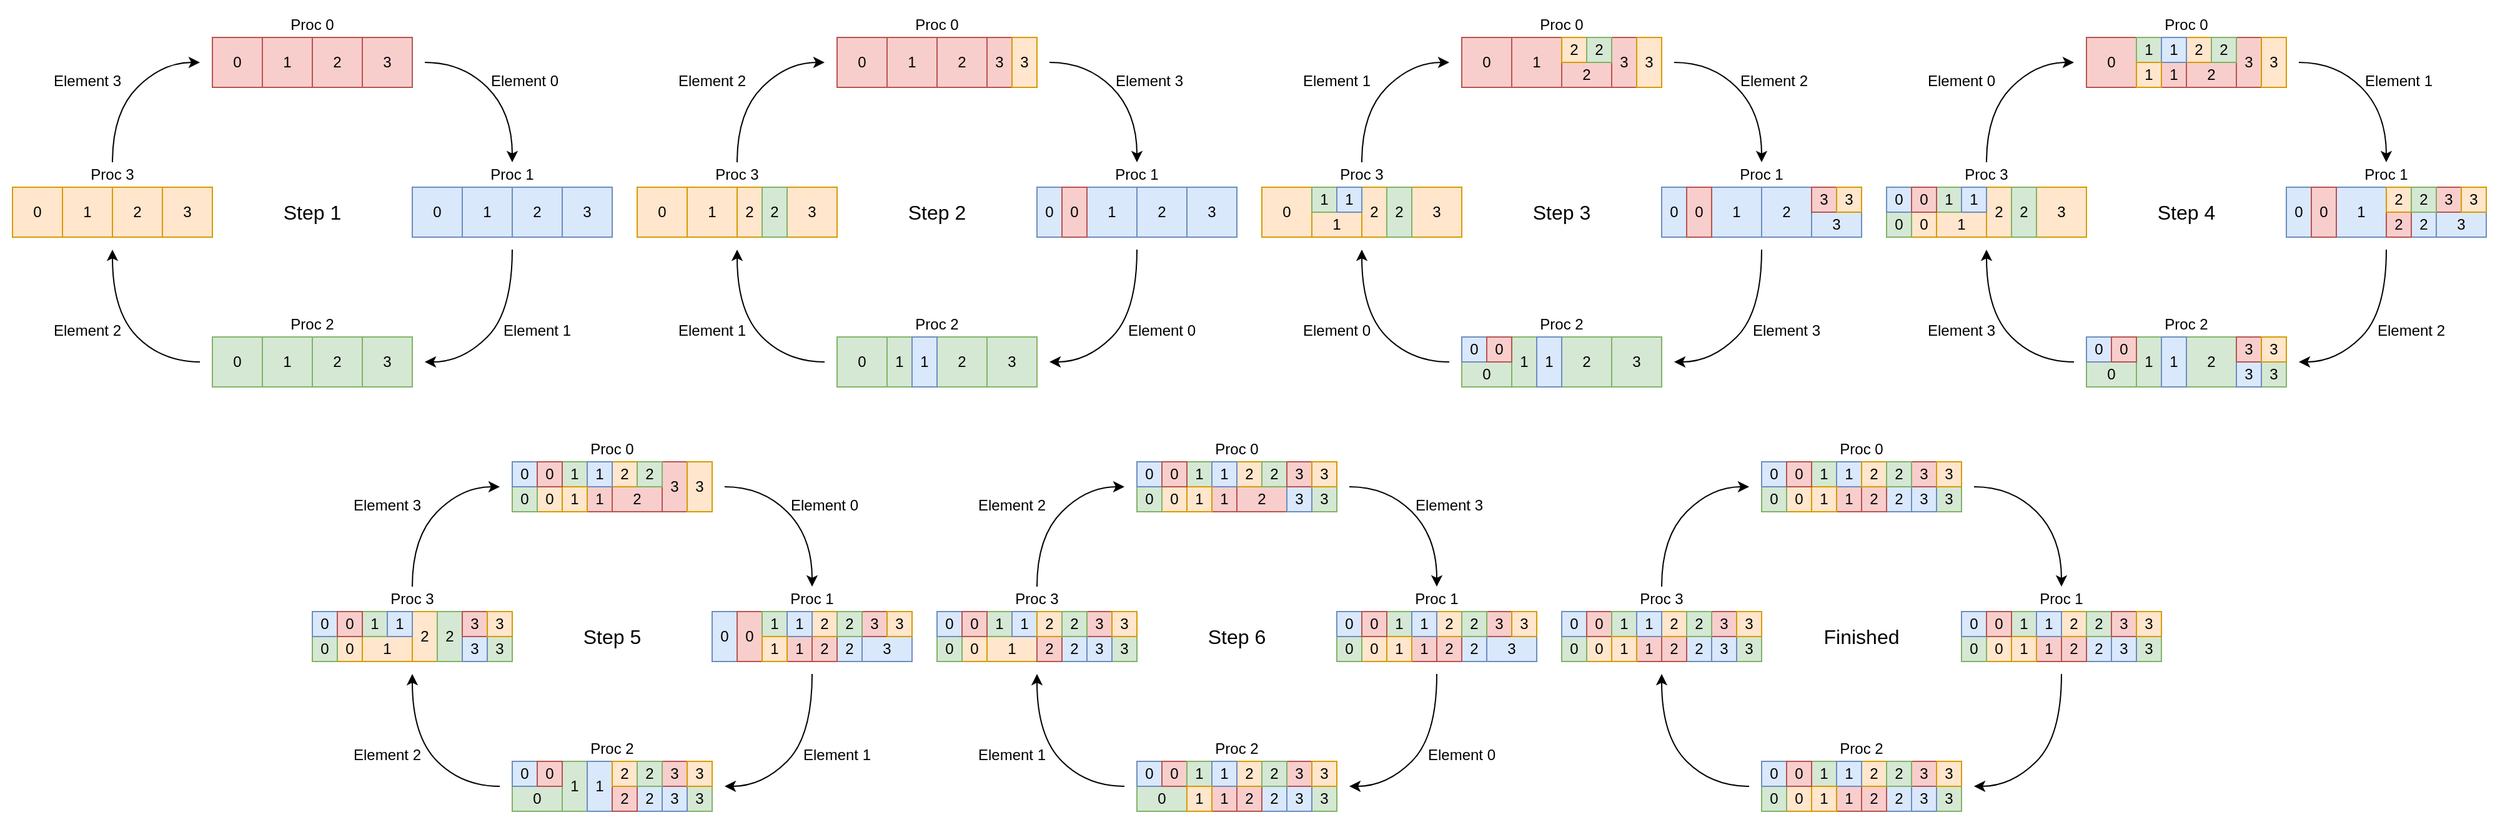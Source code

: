 <mxfile version="16.1.2" type="device"><diagram id="cqqlYfbHJQUhNbaC_vUj" name="Page-1"><mxGraphModel dx="2153" dy="965" grid="1" gridSize="10" guides="1" tooltips="1" connect="1" arrows="1" fold="1" page="1" pageScale="1" pageWidth="850" pageHeight="1100" math="0" shadow="0"><root><mxCell id="0"/><mxCell id="1" parent="0"/><mxCell id="Xz_0eCJiDiW2Xgeu4crB-453" value="" style="rounded=1;whiteSpace=wrap;html=1;fontSize=16;fillColor=none;strokeColor=none;" vertex="1" parent="1"><mxGeometry x="-10" y="50" width="2000" height="660" as="geometry"/></mxCell><mxCell id="Xz_0eCJiDiW2Xgeu4crB-1" value="0" style="rounded=0;whiteSpace=wrap;html=1;fillColor=#dae8fc;strokeColor=#6c8ebf;" vertex="1" parent="1"><mxGeometry x="320" y="200" width="40" height="40" as="geometry"/></mxCell><mxCell id="Xz_0eCJiDiW2Xgeu4crB-2" value="1" style="rounded=0;whiteSpace=wrap;html=1;fillColor=#dae8fc;strokeColor=#6c8ebf;" vertex="1" parent="1"><mxGeometry x="360" y="200" width="40" height="40" as="geometry"/></mxCell><mxCell id="Xz_0eCJiDiW2Xgeu4crB-3" value="2" style="rounded=0;whiteSpace=wrap;html=1;fillColor=#dae8fc;strokeColor=#6c8ebf;" vertex="1" parent="1"><mxGeometry x="400" y="200" width="40" height="40" as="geometry"/></mxCell><mxCell id="Xz_0eCJiDiW2Xgeu4crB-4" value="3" style="rounded=0;whiteSpace=wrap;html=1;fillColor=#dae8fc;strokeColor=#6c8ebf;" vertex="1" parent="1"><mxGeometry x="440" y="200" width="40" height="40" as="geometry"/></mxCell><mxCell id="Xz_0eCJiDiW2Xgeu4crB-17" value="Proc 0" style="text;html=1;strokeColor=none;fillColor=none;align=center;verticalAlign=middle;whiteSpace=wrap;rounded=0;" vertex="1" parent="1"><mxGeometry x="210" y="60" width="60" height="20" as="geometry"/></mxCell><mxCell id="Xz_0eCJiDiW2Xgeu4crB-18" value="Proc 1" style="text;html=1;strokeColor=none;fillColor=none;align=center;verticalAlign=middle;whiteSpace=wrap;rounded=0;" vertex="1" parent="1"><mxGeometry x="370" y="180" width="60" height="20" as="geometry"/></mxCell><mxCell id="Xz_0eCJiDiW2Xgeu4crB-19" value="Proc 2" style="text;html=1;strokeColor=none;fillColor=none;align=center;verticalAlign=middle;whiteSpace=wrap;rounded=0;" vertex="1" parent="1"><mxGeometry x="210" y="300" width="60" height="20" as="geometry"/></mxCell><mxCell id="Xz_0eCJiDiW2Xgeu4crB-20" value="Proc 3" style="text;html=1;strokeColor=none;fillColor=none;align=center;verticalAlign=middle;whiteSpace=wrap;rounded=0;" vertex="1" parent="1"><mxGeometry x="50" y="180" width="60" height="20" as="geometry"/></mxCell><mxCell id="Xz_0eCJiDiW2Xgeu4crB-21" value="0" style="rounded=0;whiteSpace=wrap;html=1;fillColor=#f8cecc;strokeColor=#b85450;" vertex="1" parent="1"><mxGeometry x="160" y="80" width="40" height="40" as="geometry"/></mxCell><mxCell id="Xz_0eCJiDiW2Xgeu4crB-22" value="1" style="rounded=0;whiteSpace=wrap;html=1;fillColor=#f8cecc;strokeColor=#b85450;" vertex="1" parent="1"><mxGeometry x="200" y="80" width="40" height="40" as="geometry"/></mxCell><mxCell id="Xz_0eCJiDiW2Xgeu4crB-23" value="2" style="rounded=0;whiteSpace=wrap;html=1;fillColor=#f8cecc;strokeColor=#b85450;" vertex="1" parent="1"><mxGeometry x="240" y="80" width="40" height="40" as="geometry"/></mxCell><mxCell id="Xz_0eCJiDiW2Xgeu4crB-24" value="3" style="rounded=0;whiteSpace=wrap;html=1;fillColor=#f8cecc;strokeColor=#b85450;" vertex="1" parent="1"><mxGeometry x="280" y="80" width="40" height="40" as="geometry"/></mxCell><mxCell id="Xz_0eCJiDiW2Xgeu4crB-25" value="0" style="rounded=0;whiteSpace=wrap;html=1;fillColor=#d5e8d4;strokeColor=#82b366;" vertex="1" parent="1"><mxGeometry x="160" y="320" width="40" height="40" as="geometry"/></mxCell><mxCell id="Xz_0eCJiDiW2Xgeu4crB-26" value="1" style="rounded=0;whiteSpace=wrap;html=1;fillColor=#d5e8d4;strokeColor=#82b366;" vertex="1" parent="1"><mxGeometry x="200" y="320" width="40" height="40" as="geometry"/></mxCell><mxCell id="Xz_0eCJiDiW2Xgeu4crB-27" value="2" style="rounded=0;whiteSpace=wrap;html=1;fillColor=#d5e8d4;strokeColor=#82b366;" vertex="1" parent="1"><mxGeometry x="240" y="320" width="40" height="40" as="geometry"/></mxCell><mxCell id="Xz_0eCJiDiW2Xgeu4crB-28" value="3" style="rounded=0;whiteSpace=wrap;html=1;fillColor=#d5e8d4;strokeColor=#82b366;" vertex="1" parent="1"><mxGeometry x="280" y="320" width="40" height="40" as="geometry"/></mxCell><mxCell id="Xz_0eCJiDiW2Xgeu4crB-29" value="0" style="rounded=0;whiteSpace=wrap;html=1;fillColor=#ffe6cc;strokeColor=#d79b00;" vertex="1" parent="1"><mxGeometry y="200" width="40" height="40" as="geometry"/></mxCell><mxCell id="Xz_0eCJiDiW2Xgeu4crB-30" value="1" style="rounded=0;whiteSpace=wrap;html=1;fillColor=#ffe6cc;strokeColor=#d79b00;" vertex="1" parent="1"><mxGeometry x="40" y="200" width="40" height="40" as="geometry"/></mxCell><mxCell id="Xz_0eCJiDiW2Xgeu4crB-31" value="2" style="rounded=0;whiteSpace=wrap;html=1;fillColor=#ffe6cc;strokeColor=#d79b00;" vertex="1" parent="1"><mxGeometry x="80" y="200" width="40" height="40" as="geometry"/></mxCell><mxCell id="Xz_0eCJiDiW2Xgeu4crB-32" value="3" style="rounded=0;whiteSpace=wrap;html=1;fillColor=#ffe6cc;strokeColor=#d79b00;" vertex="1" parent="1"><mxGeometry x="120" y="200" width="40" height="40" as="geometry"/></mxCell><mxCell id="Xz_0eCJiDiW2Xgeu4crB-36" value="" style="curved=1;endArrow=none;html=1;rounded=0;startArrow=classic;startFill=1;endFill=0;" edge="1" parent="1"><mxGeometry width="50" height="50" relative="1" as="geometry"><mxPoint x="80" y="250" as="sourcePoint"/><mxPoint x="150" y="340" as="targetPoint"/><Array as="points"><mxPoint x="80" y="300"/><mxPoint x="120" y="340"/></Array></mxGeometry></mxCell><mxCell id="Xz_0eCJiDiW2Xgeu4crB-37" value="" style="curved=1;endArrow=classic;html=1;rounded=0;" edge="1" parent="1"><mxGeometry width="50" height="50" relative="1" as="geometry"><mxPoint x="330" y="100" as="sourcePoint"/><mxPoint x="400" y="180" as="targetPoint"/><Array as="points"><mxPoint x="360" y="100"/><mxPoint x="400" y="140"/></Array></mxGeometry></mxCell><mxCell id="Xz_0eCJiDiW2Xgeu4crB-38" value="" style="curved=1;endArrow=classic;html=1;rounded=0;" edge="1" parent="1"><mxGeometry width="50" height="50" relative="1" as="geometry"><mxPoint x="80" y="180" as="sourcePoint"/><mxPoint x="150" y="100" as="targetPoint"/><Array as="points"><mxPoint x="80" y="140"/><mxPoint x="120" y="100"/></Array></mxGeometry></mxCell><mxCell id="Xz_0eCJiDiW2Xgeu4crB-39" value="" style="curved=1;endArrow=classic;html=1;rounded=0;startArrow=none;startFill=0;endFill=1;" edge="1" parent="1"><mxGeometry width="50" height="50" relative="1" as="geometry"><mxPoint x="400" y="250" as="sourcePoint"/><mxPoint x="330" y="340" as="targetPoint"/><Array as="points"><mxPoint x="400" y="300"/><mxPoint x="360" y="340"/></Array></mxGeometry></mxCell><mxCell id="Xz_0eCJiDiW2Xgeu4crB-40" value="Element 3" style="text;html=1;strokeColor=none;fillColor=none;align=center;verticalAlign=middle;whiteSpace=wrap;rounded=0;" vertex="1" parent="1"><mxGeometry x="30" y="100" width="60" height="30" as="geometry"/></mxCell><mxCell id="Xz_0eCJiDiW2Xgeu4crB-41" value="Element 0" style="text;html=1;strokeColor=none;fillColor=none;align=center;verticalAlign=middle;whiteSpace=wrap;rounded=0;" vertex="1" parent="1"><mxGeometry x="380" y="100" width="60" height="30" as="geometry"/></mxCell><mxCell id="Xz_0eCJiDiW2Xgeu4crB-42" value="Element 1" style="text;html=1;strokeColor=none;fillColor=none;align=center;verticalAlign=middle;whiteSpace=wrap;rounded=0;" vertex="1" parent="1"><mxGeometry x="390" y="300" width="60" height="30" as="geometry"/></mxCell><mxCell id="Xz_0eCJiDiW2Xgeu4crB-43" value="Element 2" style="text;html=1;strokeColor=none;fillColor=none;align=center;verticalAlign=middle;whiteSpace=wrap;rounded=0;" vertex="1" parent="1"><mxGeometry x="30" y="300" width="60" height="30" as="geometry"/></mxCell><mxCell id="Xz_0eCJiDiW2Xgeu4crB-72" value="&lt;font style=&quot;font-size: 16px&quot;&gt;Step 1&lt;/font&gt;" style="text;html=1;strokeColor=none;fillColor=none;align=center;verticalAlign=middle;whiteSpace=wrap;rounded=0;" vertex="1" parent="1"><mxGeometry x="210" y="205" width="60" height="30" as="geometry"/></mxCell><mxCell id="Xz_0eCJiDiW2Xgeu4crB-73" value="0" style="rounded=0;whiteSpace=wrap;html=1;fillColor=#dae8fc;strokeColor=#6c8ebf;" vertex="1" parent="1"><mxGeometry x="820" y="200" width="20" height="40" as="geometry"/></mxCell><mxCell id="Xz_0eCJiDiW2Xgeu4crB-74" value="1" style="rounded=0;whiteSpace=wrap;html=1;fillColor=#dae8fc;strokeColor=#6c8ebf;" vertex="1" parent="1"><mxGeometry x="860" y="200" width="40" height="40" as="geometry"/></mxCell><mxCell id="Xz_0eCJiDiW2Xgeu4crB-75" value="2" style="rounded=0;whiteSpace=wrap;html=1;fillColor=#dae8fc;strokeColor=#6c8ebf;" vertex="1" parent="1"><mxGeometry x="900" y="200" width="40" height="40" as="geometry"/></mxCell><mxCell id="Xz_0eCJiDiW2Xgeu4crB-76" value="3" style="rounded=0;whiteSpace=wrap;html=1;fillColor=#dae8fc;strokeColor=#6c8ebf;" vertex="1" parent="1"><mxGeometry x="940" y="200" width="40" height="40" as="geometry"/></mxCell><mxCell id="Xz_0eCJiDiW2Xgeu4crB-77" value="Proc 0" style="text;html=1;strokeColor=none;fillColor=none;align=center;verticalAlign=middle;whiteSpace=wrap;rounded=0;" vertex="1" parent="1"><mxGeometry x="710" y="60" width="60" height="20" as="geometry"/></mxCell><mxCell id="Xz_0eCJiDiW2Xgeu4crB-78" value="Proc 1" style="text;html=1;strokeColor=none;fillColor=none;align=center;verticalAlign=middle;whiteSpace=wrap;rounded=0;" vertex="1" parent="1"><mxGeometry x="870" y="180" width="60" height="20" as="geometry"/></mxCell><mxCell id="Xz_0eCJiDiW2Xgeu4crB-79" value="Proc 2" style="text;html=1;strokeColor=none;fillColor=none;align=center;verticalAlign=middle;whiteSpace=wrap;rounded=0;" vertex="1" parent="1"><mxGeometry x="710" y="300" width="60" height="20" as="geometry"/></mxCell><mxCell id="Xz_0eCJiDiW2Xgeu4crB-80" value="Proc 3" style="text;html=1;strokeColor=none;fillColor=none;align=center;verticalAlign=middle;whiteSpace=wrap;rounded=0;" vertex="1" parent="1"><mxGeometry x="550" y="180" width="60" height="20" as="geometry"/></mxCell><mxCell id="Xz_0eCJiDiW2Xgeu4crB-81" value="0" style="rounded=0;whiteSpace=wrap;html=1;fillColor=#f8cecc;strokeColor=#b85450;" vertex="1" parent="1"><mxGeometry x="660" y="80" width="40" height="40" as="geometry"/></mxCell><mxCell id="Xz_0eCJiDiW2Xgeu4crB-82" value="1" style="rounded=0;whiteSpace=wrap;html=1;fillColor=#f8cecc;strokeColor=#b85450;" vertex="1" parent="1"><mxGeometry x="700" y="80" width="40" height="40" as="geometry"/></mxCell><mxCell id="Xz_0eCJiDiW2Xgeu4crB-83" value="2" style="rounded=0;whiteSpace=wrap;html=1;fillColor=#f8cecc;strokeColor=#b85450;" vertex="1" parent="1"><mxGeometry x="740" y="80" width="40" height="40" as="geometry"/></mxCell><mxCell id="Xz_0eCJiDiW2Xgeu4crB-84" value="3" style="rounded=0;whiteSpace=wrap;html=1;fillColor=#f8cecc;strokeColor=#b85450;" vertex="1" parent="1"><mxGeometry x="780" y="80" width="20" height="40" as="geometry"/></mxCell><mxCell id="Xz_0eCJiDiW2Xgeu4crB-85" value="0" style="rounded=0;whiteSpace=wrap;html=1;fillColor=#d5e8d4;strokeColor=#82b366;" vertex="1" parent="1"><mxGeometry x="660" y="320" width="40" height="40" as="geometry"/></mxCell><mxCell id="Xz_0eCJiDiW2Xgeu4crB-86" value="1" style="rounded=0;whiteSpace=wrap;html=1;fillColor=#d5e8d4;strokeColor=#82b366;" vertex="1" parent="1"><mxGeometry x="700" y="320" width="20" height="40" as="geometry"/></mxCell><mxCell id="Xz_0eCJiDiW2Xgeu4crB-87" value="2" style="rounded=0;whiteSpace=wrap;html=1;fillColor=#d5e8d4;strokeColor=#82b366;" vertex="1" parent="1"><mxGeometry x="740" y="320" width="40" height="40" as="geometry"/></mxCell><mxCell id="Xz_0eCJiDiW2Xgeu4crB-88" value="3" style="rounded=0;whiteSpace=wrap;html=1;fillColor=#d5e8d4;strokeColor=#82b366;" vertex="1" parent="1"><mxGeometry x="780" y="320" width="40" height="40" as="geometry"/></mxCell><mxCell id="Xz_0eCJiDiW2Xgeu4crB-89" value="0" style="rounded=0;whiteSpace=wrap;html=1;fillColor=#ffe6cc;strokeColor=#d79b00;" vertex="1" parent="1"><mxGeometry x="500" y="200" width="40" height="40" as="geometry"/></mxCell><mxCell id="Xz_0eCJiDiW2Xgeu4crB-90" value="1" style="rounded=0;whiteSpace=wrap;html=1;fillColor=#ffe6cc;strokeColor=#d79b00;" vertex="1" parent="1"><mxGeometry x="540" y="200" width="40" height="40" as="geometry"/></mxCell><mxCell id="Xz_0eCJiDiW2Xgeu4crB-91" value="2" style="rounded=0;whiteSpace=wrap;html=1;fillColor=#ffe6cc;strokeColor=#d79b00;" vertex="1" parent="1"><mxGeometry x="580" y="200" width="20" height="40" as="geometry"/></mxCell><mxCell id="Xz_0eCJiDiW2Xgeu4crB-92" value="3" style="rounded=0;whiteSpace=wrap;html=1;fillColor=#ffe6cc;strokeColor=#d79b00;" vertex="1" parent="1"><mxGeometry x="620" y="200" width="40" height="40" as="geometry"/></mxCell><mxCell id="Xz_0eCJiDiW2Xgeu4crB-93" value="" style="curved=1;endArrow=none;html=1;rounded=0;startArrow=classic;startFill=1;endFill=0;" edge="1" parent="1"><mxGeometry width="50" height="50" relative="1" as="geometry"><mxPoint x="580" y="250" as="sourcePoint"/><mxPoint x="650" y="340" as="targetPoint"/><Array as="points"><mxPoint x="580" y="300"/><mxPoint x="620" y="340"/></Array></mxGeometry></mxCell><mxCell id="Xz_0eCJiDiW2Xgeu4crB-94" value="" style="curved=1;endArrow=classic;html=1;rounded=0;" edge="1" parent="1"><mxGeometry width="50" height="50" relative="1" as="geometry"><mxPoint x="830" y="100" as="sourcePoint"/><mxPoint x="900" y="180" as="targetPoint"/><Array as="points"><mxPoint x="860" y="100"/><mxPoint x="900" y="140"/></Array></mxGeometry></mxCell><mxCell id="Xz_0eCJiDiW2Xgeu4crB-95" value="" style="curved=1;endArrow=classic;html=1;rounded=0;" edge="1" parent="1"><mxGeometry width="50" height="50" relative="1" as="geometry"><mxPoint x="580" y="180" as="sourcePoint"/><mxPoint x="650" y="100" as="targetPoint"/><Array as="points"><mxPoint x="580" y="140"/><mxPoint x="620" y="100"/></Array></mxGeometry></mxCell><mxCell id="Xz_0eCJiDiW2Xgeu4crB-96" value="" style="curved=1;endArrow=classic;html=1;rounded=0;startArrow=none;startFill=0;endFill=1;" edge="1" parent="1"><mxGeometry width="50" height="50" relative="1" as="geometry"><mxPoint x="900" y="250" as="sourcePoint"/><mxPoint x="830" y="340" as="targetPoint"/><Array as="points"><mxPoint x="900" y="300"/><mxPoint x="860" y="340"/></Array></mxGeometry></mxCell><mxCell id="Xz_0eCJiDiW2Xgeu4crB-97" value="Element 2" style="text;html=1;strokeColor=none;fillColor=none;align=center;verticalAlign=middle;whiteSpace=wrap;rounded=0;" vertex="1" parent="1"><mxGeometry x="530" y="100" width="60" height="30" as="geometry"/></mxCell><mxCell id="Xz_0eCJiDiW2Xgeu4crB-98" value="Element 3" style="text;html=1;strokeColor=none;fillColor=none;align=center;verticalAlign=middle;whiteSpace=wrap;rounded=0;" vertex="1" parent="1"><mxGeometry x="880" y="100" width="60" height="30" as="geometry"/></mxCell><mxCell id="Xz_0eCJiDiW2Xgeu4crB-99" value="Element 0" style="text;html=1;strokeColor=none;fillColor=none;align=center;verticalAlign=middle;whiteSpace=wrap;rounded=0;" vertex="1" parent="1"><mxGeometry x="890" y="300" width="60" height="30" as="geometry"/></mxCell><mxCell id="Xz_0eCJiDiW2Xgeu4crB-100" value="Element 1" style="text;html=1;strokeColor=none;fillColor=none;align=center;verticalAlign=middle;whiteSpace=wrap;rounded=0;" vertex="1" parent="1"><mxGeometry x="530" y="300" width="60" height="30" as="geometry"/></mxCell><mxCell id="Xz_0eCJiDiW2Xgeu4crB-101" value="&lt;font style=&quot;font-size: 16px&quot;&gt;Step 2&lt;/font&gt;" style="text;html=1;strokeColor=none;fillColor=none;align=center;verticalAlign=middle;whiteSpace=wrap;rounded=0;" vertex="1" parent="1"><mxGeometry x="710" y="205" width="60" height="30" as="geometry"/></mxCell><mxCell id="Xz_0eCJiDiW2Xgeu4crB-102" value="0" style="rounded=0;whiteSpace=wrap;html=1;fillColor=#f8cecc;strokeColor=#b85450;" vertex="1" parent="1"><mxGeometry x="840" y="200" width="20" height="40" as="geometry"/></mxCell><mxCell id="Xz_0eCJiDiW2Xgeu4crB-103" value="1" style="rounded=0;whiteSpace=wrap;html=1;fillColor=#dae8fc;strokeColor=#6c8ebf;" vertex="1" parent="1"><mxGeometry x="720" y="320" width="20" height="40" as="geometry"/></mxCell><mxCell id="Xz_0eCJiDiW2Xgeu4crB-104" value="2" style="rounded=0;whiteSpace=wrap;html=1;fillColor=#d5e8d4;strokeColor=#82b366;" vertex="1" parent="1"><mxGeometry x="600" y="200" width="20" height="40" as="geometry"/></mxCell><mxCell id="Xz_0eCJiDiW2Xgeu4crB-105" value="3" style="rounded=0;whiteSpace=wrap;html=1;fillColor=#ffe6cc;strokeColor=#d79b00;" vertex="1" parent="1"><mxGeometry x="800" y="80" width="20" height="40" as="geometry"/></mxCell><mxCell id="Xz_0eCJiDiW2Xgeu4crB-106" value="0" style="rounded=0;whiteSpace=wrap;html=1;fillColor=#dae8fc;strokeColor=#6c8ebf;" vertex="1" parent="1"><mxGeometry x="1320" y="200" width="20" height="40" as="geometry"/></mxCell><mxCell id="Xz_0eCJiDiW2Xgeu4crB-107" value="1" style="rounded=0;whiteSpace=wrap;html=1;fillColor=#dae8fc;strokeColor=#6c8ebf;" vertex="1" parent="1"><mxGeometry x="1360" y="200" width="40" height="40" as="geometry"/></mxCell><mxCell id="Xz_0eCJiDiW2Xgeu4crB-108" value="2" style="rounded=0;whiteSpace=wrap;html=1;fillColor=#dae8fc;strokeColor=#6c8ebf;" vertex="1" parent="1"><mxGeometry x="1400" y="200" width="40" height="40" as="geometry"/></mxCell><mxCell id="Xz_0eCJiDiW2Xgeu4crB-109" value="3" style="rounded=0;whiteSpace=wrap;html=1;fillColor=#dae8fc;strokeColor=#6c8ebf;" vertex="1" parent="1"><mxGeometry x="1440" y="220" width="40" height="20" as="geometry"/></mxCell><mxCell id="Xz_0eCJiDiW2Xgeu4crB-110" value="Proc 0" style="text;html=1;strokeColor=none;fillColor=none;align=center;verticalAlign=middle;whiteSpace=wrap;rounded=0;" vertex="1" parent="1"><mxGeometry x="1210" y="60" width="60" height="20" as="geometry"/></mxCell><mxCell id="Xz_0eCJiDiW2Xgeu4crB-111" value="Proc 1" style="text;html=1;strokeColor=none;fillColor=none;align=center;verticalAlign=middle;whiteSpace=wrap;rounded=0;" vertex="1" parent="1"><mxGeometry x="1370" y="180" width="60" height="20" as="geometry"/></mxCell><mxCell id="Xz_0eCJiDiW2Xgeu4crB-112" value="Proc 2" style="text;html=1;strokeColor=none;fillColor=none;align=center;verticalAlign=middle;whiteSpace=wrap;rounded=0;" vertex="1" parent="1"><mxGeometry x="1210" y="300" width="60" height="20" as="geometry"/></mxCell><mxCell id="Xz_0eCJiDiW2Xgeu4crB-113" value="Proc 3" style="text;html=1;strokeColor=none;fillColor=none;align=center;verticalAlign=middle;whiteSpace=wrap;rounded=0;" vertex="1" parent="1"><mxGeometry x="1050" y="180" width="60" height="20" as="geometry"/></mxCell><mxCell id="Xz_0eCJiDiW2Xgeu4crB-114" value="0" style="rounded=0;whiteSpace=wrap;html=1;fillColor=#f8cecc;strokeColor=#b85450;" vertex="1" parent="1"><mxGeometry x="1160" y="80" width="40" height="40" as="geometry"/></mxCell><mxCell id="Xz_0eCJiDiW2Xgeu4crB-115" value="1" style="rounded=0;whiteSpace=wrap;html=1;fillColor=#f8cecc;strokeColor=#b85450;" vertex="1" parent="1"><mxGeometry x="1200" y="80" width="40" height="40" as="geometry"/></mxCell><mxCell id="Xz_0eCJiDiW2Xgeu4crB-116" value="2" style="rounded=0;whiteSpace=wrap;html=1;fillColor=#f8cecc;strokeColor=#b85450;" vertex="1" parent="1"><mxGeometry x="1240" y="100" width="40" height="20" as="geometry"/></mxCell><mxCell id="Xz_0eCJiDiW2Xgeu4crB-117" value="3" style="rounded=0;whiteSpace=wrap;html=1;fillColor=#f8cecc;strokeColor=#b85450;" vertex="1" parent="1"><mxGeometry x="1280" y="80" width="20" height="40" as="geometry"/></mxCell><mxCell id="Xz_0eCJiDiW2Xgeu4crB-118" value="0" style="rounded=0;whiteSpace=wrap;html=1;fillColor=#d5e8d4;strokeColor=#82b366;" vertex="1" parent="1"><mxGeometry x="1160" y="340" width="40" height="20" as="geometry"/></mxCell><mxCell id="Xz_0eCJiDiW2Xgeu4crB-119" value="1" style="rounded=0;whiteSpace=wrap;html=1;fillColor=#d5e8d4;strokeColor=#82b366;" vertex="1" parent="1"><mxGeometry x="1200" y="320" width="20" height="40" as="geometry"/></mxCell><mxCell id="Xz_0eCJiDiW2Xgeu4crB-120" value="2" style="rounded=0;whiteSpace=wrap;html=1;fillColor=#d5e8d4;strokeColor=#82b366;" vertex="1" parent="1"><mxGeometry x="1240" y="320" width="40" height="40" as="geometry"/></mxCell><mxCell id="Xz_0eCJiDiW2Xgeu4crB-121" value="3" style="rounded=0;whiteSpace=wrap;html=1;fillColor=#d5e8d4;strokeColor=#82b366;" vertex="1" parent="1"><mxGeometry x="1280" y="320" width="40" height="40" as="geometry"/></mxCell><mxCell id="Xz_0eCJiDiW2Xgeu4crB-122" value="0" style="rounded=0;whiteSpace=wrap;html=1;fillColor=#ffe6cc;strokeColor=#d79b00;" vertex="1" parent="1"><mxGeometry x="1000" y="200" width="40" height="40" as="geometry"/></mxCell><mxCell id="Xz_0eCJiDiW2Xgeu4crB-123" value="1" style="rounded=0;whiteSpace=wrap;html=1;fillColor=#ffe6cc;strokeColor=#d79b00;" vertex="1" parent="1"><mxGeometry x="1040" y="220" width="40" height="20" as="geometry"/></mxCell><mxCell id="Xz_0eCJiDiW2Xgeu4crB-124" value="2" style="rounded=0;whiteSpace=wrap;html=1;fillColor=#ffe6cc;strokeColor=#d79b00;" vertex="1" parent="1"><mxGeometry x="1080" y="200" width="20" height="40" as="geometry"/></mxCell><mxCell id="Xz_0eCJiDiW2Xgeu4crB-125" value="3" style="rounded=0;whiteSpace=wrap;html=1;fillColor=#ffe6cc;strokeColor=#d79b00;" vertex="1" parent="1"><mxGeometry x="1120" y="200" width="40" height="40" as="geometry"/></mxCell><mxCell id="Xz_0eCJiDiW2Xgeu4crB-126" value="" style="curved=1;endArrow=none;html=1;rounded=0;startArrow=classic;startFill=1;endFill=0;" edge="1" parent="1"><mxGeometry width="50" height="50" relative="1" as="geometry"><mxPoint x="1080" y="250" as="sourcePoint"/><mxPoint x="1150" y="340" as="targetPoint"/><Array as="points"><mxPoint x="1080" y="300"/><mxPoint x="1120" y="340"/></Array></mxGeometry></mxCell><mxCell id="Xz_0eCJiDiW2Xgeu4crB-127" value="" style="curved=1;endArrow=classic;html=1;rounded=0;" edge="1" parent="1"><mxGeometry width="50" height="50" relative="1" as="geometry"><mxPoint x="1330" y="100" as="sourcePoint"/><mxPoint x="1400" y="180" as="targetPoint"/><Array as="points"><mxPoint x="1360" y="100"/><mxPoint x="1400" y="140"/></Array></mxGeometry></mxCell><mxCell id="Xz_0eCJiDiW2Xgeu4crB-128" value="" style="curved=1;endArrow=classic;html=1;rounded=0;" edge="1" parent="1"><mxGeometry width="50" height="50" relative="1" as="geometry"><mxPoint x="1080" y="180" as="sourcePoint"/><mxPoint x="1150" y="100" as="targetPoint"/><Array as="points"><mxPoint x="1080" y="140"/><mxPoint x="1120" y="100"/></Array></mxGeometry></mxCell><mxCell id="Xz_0eCJiDiW2Xgeu4crB-129" value="" style="curved=1;endArrow=classic;html=1;rounded=0;startArrow=none;startFill=0;endFill=1;" edge="1" parent="1"><mxGeometry width="50" height="50" relative="1" as="geometry"><mxPoint x="1400" y="250" as="sourcePoint"/><mxPoint x="1330" y="340" as="targetPoint"/><Array as="points"><mxPoint x="1400" y="300"/><mxPoint x="1360" y="340"/></Array></mxGeometry></mxCell><mxCell id="Xz_0eCJiDiW2Xgeu4crB-130" value="Element 1" style="text;html=1;strokeColor=none;fillColor=none;align=center;verticalAlign=middle;whiteSpace=wrap;rounded=0;" vertex="1" parent="1"><mxGeometry x="1030" y="100" width="60" height="30" as="geometry"/></mxCell><mxCell id="Xz_0eCJiDiW2Xgeu4crB-131" value="Element 2" style="text;html=1;strokeColor=none;fillColor=none;align=center;verticalAlign=middle;whiteSpace=wrap;rounded=0;" vertex="1" parent="1"><mxGeometry x="1380" y="100" width="60" height="30" as="geometry"/></mxCell><mxCell id="Xz_0eCJiDiW2Xgeu4crB-132" value="Element 3" style="text;html=1;strokeColor=none;fillColor=none;align=center;verticalAlign=middle;whiteSpace=wrap;rounded=0;" vertex="1" parent="1"><mxGeometry x="1390" y="300" width="60" height="30" as="geometry"/></mxCell><mxCell id="Xz_0eCJiDiW2Xgeu4crB-133" value="Element 0" style="text;html=1;strokeColor=none;fillColor=none;align=center;verticalAlign=middle;whiteSpace=wrap;rounded=0;" vertex="1" parent="1"><mxGeometry x="1030" y="300" width="60" height="30" as="geometry"/></mxCell><mxCell id="Xz_0eCJiDiW2Xgeu4crB-134" value="&lt;font style=&quot;font-size: 16px&quot;&gt;Step 3&lt;/font&gt;" style="text;html=1;strokeColor=none;fillColor=none;align=center;verticalAlign=middle;whiteSpace=wrap;rounded=0;" vertex="1" parent="1"><mxGeometry x="1210" y="205" width="60" height="30" as="geometry"/></mxCell><mxCell id="Xz_0eCJiDiW2Xgeu4crB-135" value="0" style="rounded=0;whiteSpace=wrap;html=1;fillColor=#f8cecc;strokeColor=#b85450;" vertex="1" parent="1"><mxGeometry x="1340" y="200" width="20" height="40" as="geometry"/></mxCell><mxCell id="Xz_0eCJiDiW2Xgeu4crB-136" value="1" style="rounded=0;whiteSpace=wrap;html=1;fillColor=#dae8fc;strokeColor=#6c8ebf;" vertex="1" parent="1"><mxGeometry x="1220" y="320" width="20" height="40" as="geometry"/></mxCell><mxCell id="Xz_0eCJiDiW2Xgeu4crB-137" value="2" style="rounded=0;whiteSpace=wrap;html=1;fillColor=#d5e8d4;strokeColor=#82b366;" vertex="1" parent="1"><mxGeometry x="1100" y="200" width="20" height="40" as="geometry"/></mxCell><mxCell id="Xz_0eCJiDiW2Xgeu4crB-138" value="3" style="rounded=0;whiteSpace=wrap;html=1;fillColor=#ffe6cc;strokeColor=#d79b00;" vertex="1" parent="1"><mxGeometry x="1300" y="80" width="20" height="40" as="geometry"/></mxCell><mxCell id="Xz_0eCJiDiW2Xgeu4crB-139" value="3" style="rounded=0;whiteSpace=wrap;html=1;fillColor=#f8cecc;strokeColor=#b85450;" vertex="1" parent="1"><mxGeometry x="1440" y="200" width="20" height="20" as="geometry"/></mxCell><mxCell id="Xz_0eCJiDiW2Xgeu4crB-140" value="3" style="rounded=0;whiteSpace=wrap;html=1;fillColor=#ffe6cc;strokeColor=#d79b00;" vertex="1" parent="1"><mxGeometry x="1460" y="200" width="20" height="20" as="geometry"/></mxCell><mxCell id="Xz_0eCJiDiW2Xgeu4crB-141" value="0" style="rounded=0;whiteSpace=wrap;html=1;fillColor=#dae8fc;strokeColor=#6c8ebf;" vertex="1" parent="1"><mxGeometry x="1160" y="320" width="20" height="20" as="geometry"/></mxCell><mxCell id="Xz_0eCJiDiW2Xgeu4crB-142" value="0" style="rounded=0;whiteSpace=wrap;html=1;fillColor=#f8cecc;strokeColor=#b85450;" vertex="1" parent="1"><mxGeometry x="1180" y="320" width="20" height="20" as="geometry"/></mxCell><mxCell id="Xz_0eCJiDiW2Xgeu4crB-143" value="1" style="rounded=0;whiteSpace=wrap;html=1;fillColor=#d5e8d4;strokeColor=#82b366;" vertex="1" parent="1"><mxGeometry x="1040" y="200" width="20" height="20" as="geometry"/></mxCell><mxCell id="Xz_0eCJiDiW2Xgeu4crB-144" value="1" style="rounded=0;whiteSpace=wrap;html=1;fillColor=#dae8fc;strokeColor=#6c8ebf;" vertex="1" parent="1"><mxGeometry x="1060" y="200" width="20" height="20" as="geometry"/></mxCell><mxCell id="Xz_0eCJiDiW2Xgeu4crB-145" value="2" style="rounded=0;whiteSpace=wrap;html=1;fillColor=#ffe6cc;strokeColor=#d79b00;" vertex="1" parent="1"><mxGeometry x="1240" y="80" width="20" height="20" as="geometry"/></mxCell><mxCell id="Xz_0eCJiDiW2Xgeu4crB-146" value="2" style="rounded=0;whiteSpace=wrap;html=1;fillColor=#d5e8d4;strokeColor=#82b366;" vertex="1" parent="1"><mxGeometry x="1260" y="80" width="20" height="20" as="geometry"/></mxCell><mxCell id="Xz_0eCJiDiW2Xgeu4crB-161" value="0" style="rounded=0;whiteSpace=wrap;html=1;fillColor=#dae8fc;strokeColor=#6c8ebf;" vertex="1" parent="1"><mxGeometry x="1820" y="200" width="20" height="40" as="geometry"/></mxCell><mxCell id="Xz_0eCJiDiW2Xgeu4crB-162" value="1" style="rounded=0;whiteSpace=wrap;html=1;fillColor=#dae8fc;strokeColor=#6c8ebf;" vertex="1" parent="1"><mxGeometry x="1860" y="200" width="40" height="40" as="geometry"/></mxCell><mxCell id="Xz_0eCJiDiW2Xgeu4crB-163" value="2" style="rounded=0;whiteSpace=wrap;html=1;fillColor=#dae8fc;strokeColor=#6c8ebf;" vertex="1" parent="1"><mxGeometry x="1920" y="220" width="20" height="20" as="geometry"/></mxCell><mxCell id="Xz_0eCJiDiW2Xgeu4crB-164" value="3" style="rounded=0;whiteSpace=wrap;html=1;fillColor=#dae8fc;strokeColor=#6c8ebf;" vertex="1" parent="1"><mxGeometry x="1940" y="220" width="40" height="20" as="geometry"/></mxCell><mxCell id="Xz_0eCJiDiW2Xgeu4crB-165" value="Proc 0" style="text;html=1;strokeColor=none;fillColor=none;align=center;verticalAlign=middle;whiteSpace=wrap;rounded=0;" vertex="1" parent="1"><mxGeometry x="1710" y="60" width="60" height="20" as="geometry"/></mxCell><mxCell id="Xz_0eCJiDiW2Xgeu4crB-166" value="Proc 1" style="text;html=1;strokeColor=none;fillColor=none;align=center;verticalAlign=middle;whiteSpace=wrap;rounded=0;" vertex="1" parent="1"><mxGeometry x="1870" y="180" width="60" height="20" as="geometry"/></mxCell><mxCell id="Xz_0eCJiDiW2Xgeu4crB-167" value="Proc 2" style="text;html=1;strokeColor=none;fillColor=none;align=center;verticalAlign=middle;whiteSpace=wrap;rounded=0;" vertex="1" parent="1"><mxGeometry x="1710" y="300" width="60" height="20" as="geometry"/></mxCell><mxCell id="Xz_0eCJiDiW2Xgeu4crB-168" value="Proc 3" style="text;html=1;strokeColor=none;fillColor=none;align=center;verticalAlign=middle;whiteSpace=wrap;rounded=0;" vertex="1" parent="1"><mxGeometry x="1550" y="180" width="60" height="20" as="geometry"/></mxCell><mxCell id="Xz_0eCJiDiW2Xgeu4crB-169" value="0" style="rounded=0;whiteSpace=wrap;html=1;fillColor=#f8cecc;strokeColor=#b85450;" vertex="1" parent="1"><mxGeometry x="1660" y="80" width="40" height="40" as="geometry"/></mxCell><mxCell id="Xz_0eCJiDiW2Xgeu4crB-170" value="1" style="rounded=0;whiteSpace=wrap;html=1;fillColor=#f8cecc;strokeColor=#b85450;" vertex="1" parent="1"><mxGeometry x="1720" y="100" width="20" height="20" as="geometry"/></mxCell><mxCell id="Xz_0eCJiDiW2Xgeu4crB-171" value="2" style="rounded=0;whiteSpace=wrap;html=1;fillColor=#f8cecc;strokeColor=#b85450;" vertex="1" parent="1"><mxGeometry x="1740" y="100" width="40" height="20" as="geometry"/></mxCell><mxCell id="Xz_0eCJiDiW2Xgeu4crB-172" value="3" style="rounded=0;whiteSpace=wrap;html=1;fillColor=#f8cecc;strokeColor=#b85450;" vertex="1" parent="1"><mxGeometry x="1780" y="80" width="20" height="40" as="geometry"/></mxCell><mxCell id="Xz_0eCJiDiW2Xgeu4crB-173" value="0" style="rounded=0;whiteSpace=wrap;html=1;fillColor=#d5e8d4;strokeColor=#82b366;" vertex="1" parent="1"><mxGeometry x="1660" y="340" width="40" height="20" as="geometry"/></mxCell><mxCell id="Xz_0eCJiDiW2Xgeu4crB-174" value="1" style="rounded=0;whiteSpace=wrap;html=1;fillColor=#d5e8d4;strokeColor=#82b366;" vertex="1" parent="1"><mxGeometry x="1700" y="320" width="20" height="40" as="geometry"/></mxCell><mxCell id="Xz_0eCJiDiW2Xgeu4crB-175" value="2" style="rounded=0;whiteSpace=wrap;html=1;fillColor=#d5e8d4;strokeColor=#82b366;" vertex="1" parent="1"><mxGeometry x="1740" y="320" width="40" height="40" as="geometry"/></mxCell><mxCell id="Xz_0eCJiDiW2Xgeu4crB-176" value="3" style="rounded=0;whiteSpace=wrap;html=1;fillColor=#d5e8d4;strokeColor=#82b366;" vertex="1" parent="1"><mxGeometry x="1800" y="340" width="20" height="20" as="geometry"/></mxCell><mxCell id="Xz_0eCJiDiW2Xgeu4crB-177" value="0" style="rounded=0;whiteSpace=wrap;html=1;fillColor=#ffe6cc;strokeColor=#d79b00;" vertex="1" parent="1"><mxGeometry x="1520" y="220" width="20" height="20" as="geometry"/></mxCell><mxCell id="Xz_0eCJiDiW2Xgeu4crB-178" value="1" style="rounded=0;whiteSpace=wrap;html=1;fillColor=#ffe6cc;strokeColor=#d79b00;" vertex="1" parent="1"><mxGeometry x="1540" y="220" width="40" height="20" as="geometry"/></mxCell><mxCell id="Xz_0eCJiDiW2Xgeu4crB-179" value="2" style="rounded=0;whiteSpace=wrap;html=1;fillColor=#ffe6cc;strokeColor=#d79b00;" vertex="1" parent="1"><mxGeometry x="1580" y="200" width="20" height="40" as="geometry"/></mxCell><mxCell id="Xz_0eCJiDiW2Xgeu4crB-180" value="3" style="rounded=0;whiteSpace=wrap;html=1;fillColor=#ffe6cc;strokeColor=#d79b00;" vertex="1" parent="1"><mxGeometry x="1620" y="200" width="40" height="40" as="geometry"/></mxCell><mxCell id="Xz_0eCJiDiW2Xgeu4crB-181" value="" style="curved=1;endArrow=none;html=1;rounded=0;startArrow=classic;startFill=1;endFill=0;" edge="1" parent="1"><mxGeometry width="50" height="50" relative="1" as="geometry"><mxPoint x="1580" y="250" as="sourcePoint"/><mxPoint x="1650" y="340" as="targetPoint"/><Array as="points"><mxPoint x="1580" y="300"/><mxPoint x="1620" y="340"/></Array></mxGeometry></mxCell><mxCell id="Xz_0eCJiDiW2Xgeu4crB-182" value="" style="curved=1;endArrow=classic;html=1;rounded=0;" edge="1" parent="1"><mxGeometry width="50" height="50" relative="1" as="geometry"><mxPoint x="1830" y="100" as="sourcePoint"/><mxPoint x="1900" y="180" as="targetPoint"/><Array as="points"><mxPoint x="1860" y="100"/><mxPoint x="1900" y="140"/></Array></mxGeometry></mxCell><mxCell id="Xz_0eCJiDiW2Xgeu4crB-183" value="" style="curved=1;endArrow=classic;html=1;rounded=0;" edge="1" parent="1"><mxGeometry width="50" height="50" relative="1" as="geometry"><mxPoint x="1580" y="180" as="sourcePoint"/><mxPoint x="1650" y="100" as="targetPoint"/><Array as="points"><mxPoint x="1580" y="140"/><mxPoint x="1620" y="100"/></Array></mxGeometry></mxCell><mxCell id="Xz_0eCJiDiW2Xgeu4crB-184" value="" style="curved=1;endArrow=classic;html=1;rounded=0;startArrow=none;startFill=0;endFill=1;" edge="1" parent="1"><mxGeometry width="50" height="50" relative="1" as="geometry"><mxPoint x="1900" y="250" as="sourcePoint"/><mxPoint x="1830" y="340" as="targetPoint"/><Array as="points"><mxPoint x="1900" y="300"/><mxPoint x="1860" y="340"/></Array></mxGeometry></mxCell><mxCell id="Xz_0eCJiDiW2Xgeu4crB-185" value="Element 0" style="text;html=1;strokeColor=none;fillColor=none;align=center;verticalAlign=middle;whiteSpace=wrap;rounded=0;" vertex="1" parent="1"><mxGeometry x="1530" y="100" width="60" height="30" as="geometry"/></mxCell><mxCell id="Xz_0eCJiDiW2Xgeu4crB-186" value="Element 1" style="text;html=1;strokeColor=none;fillColor=none;align=center;verticalAlign=middle;whiteSpace=wrap;rounded=0;" vertex="1" parent="1"><mxGeometry x="1880" y="100" width="60" height="30" as="geometry"/></mxCell><mxCell id="Xz_0eCJiDiW2Xgeu4crB-187" value="Element 2" style="text;html=1;strokeColor=none;fillColor=none;align=center;verticalAlign=middle;whiteSpace=wrap;rounded=0;" vertex="1" parent="1"><mxGeometry x="1890" y="300" width="60" height="30" as="geometry"/></mxCell><mxCell id="Xz_0eCJiDiW2Xgeu4crB-188" value="Element 3" style="text;html=1;strokeColor=none;fillColor=none;align=center;verticalAlign=middle;whiteSpace=wrap;rounded=0;" vertex="1" parent="1"><mxGeometry x="1530" y="300" width="60" height="30" as="geometry"/></mxCell><mxCell id="Xz_0eCJiDiW2Xgeu4crB-189" value="&lt;font style=&quot;font-size: 16px&quot;&gt;Step 4&lt;/font&gt;" style="text;html=1;strokeColor=none;fillColor=none;align=center;verticalAlign=middle;whiteSpace=wrap;rounded=0;" vertex="1" parent="1"><mxGeometry x="1710" y="205" width="60" height="30" as="geometry"/></mxCell><mxCell id="Xz_0eCJiDiW2Xgeu4crB-190" value="0" style="rounded=0;whiteSpace=wrap;html=1;fillColor=#f8cecc;strokeColor=#b85450;" vertex="1" parent="1"><mxGeometry x="1840" y="200" width="20" height="40" as="geometry"/></mxCell><mxCell id="Xz_0eCJiDiW2Xgeu4crB-191" value="1" style="rounded=0;whiteSpace=wrap;html=1;fillColor=#dae8fc;strokeColor=#6c8ebf;" vertex="1" parent="1"><mxGeometry x="1720" y="320" width="20" height="40" as="geometry"/></mxCell><mxCell id="Xz_0eCJiDiW2Xgeu4crB-192" value="2" style="rounded=0;whiteSpace=wrap;html=1;fillColor=#d5e8d4;strokeColor=#82b366;" vertex="1" parent="1"><mxGeometry x="1600" y="200" width="20" height="40" as="geometry"/></mxCell><mxCell id="Xz_0eCJiDiW2Xgeu4crB-193" value="3" style="rounded=0;whiteSpace=wrap;html=1;fillColor=#ffe6cc;strokeColor=#d79b00;" vertex="1" parent="1"><mxGeometry x="1800" y="80" width="20" height="40" as="geometry"/></mxCell><mxCell id="Xz_0eCJiDiW2Xgeu4crB-194" value="3" style="rounded=0;whiteSpace=wrap;html=1;fillColor=#f8cecc;strokeColor=#b85450;" vertex="1" parent="1"><mxGeometry x="1940" y="200" width="20" height="20" as="geometry"/></mxCell><mxCell id="Xz_0eCJiDiW2Xgeu4crB-195" value="3" style="rounded=0;whiteSpace=wrap;html=1;fillColor=#ffe6cc;strokeColor=#d79b00;" vertex="1" parent="1"><mxGeometry x="1960" y="200" width="20" height="20" as="geometry"/></mxCell><mxCell id="Xz_0eCJiDiW2Xgeu4crB-196" value="0" style="rounded=0;whiteSpace=wrap;html=1;fillColor=#dae8fc;strokeColor=#6c8ebf;" vertex="1" parent="1"><mxGeometry x="1660" y="320" width="20" height="20" as="geometry"/></mxCell><mxCell id="Xz_0eCJiDiW2Xgeu4crB-197" value="0" style="rounded=0;whiteSpace=wrap;html=1;fillColor=#f8cecc;strokeColor=#b85450;" vertex="1" parent="1"><mxGeometry x="1680" y="320" width="20" height="20" as="geometry"/></mxCell><mxCell id="Xz_0eCJiDiW2Xgeu4crB-198" value="1" style="rounded=0;whiteSpace=wrap;html=1;fillColor=#d5e8d4;strokeColor=#82b366;" vertex="1" parent="1"><mxGeometry x="1540" y="200" width="20" height="20" as="geometry"/></mxCell><mxCell id="Xz_0eCJiDiW2Xgeu4crB-199" value="1" style="rounded=0;whiteSpace=wrap;html=1;fillColor=#dae8fc;strokeColor=#6c8ebf;" vertex="1" parent="1"><mxGeometry x="1560" y="200" width="20" height="20" as="geometry"/></mxCell><mxCell id="Xz_0eCJiDiW2Xgeu4crB-200" value="2" style="rounded=0;whiteSpace=wrap;html=1;fillColor=#ffe6cc;strokeColor=#d79b00;" vertex="1" parent="1"><mxGeometry x="1740" y="80" width="20" height="20" as="geometry"/></mxCell><mxCell id="Xz_0eCJiDiW2Xgeu4crB-201" value="2" style="rounded=0;whiteSpace=wrap;html=1;fillColor=#d5e8d4;strokeColor=#82b366;" vertex="1" parent="1"><mxGeometry x="1760" y="80" width="20" height="20" as="geometry"/></mxCell><mxCell id="Xz_0eCJiDiW2Xgeu4crB-202" value="1" style="rounded=0;whiteSpace=wrap;html=1;fillColor=#d5e8d4;strokeColor=#82b366;" vertex="1" parent="1"><mxGeometry x="1700" y="80" width="20" height="20" as="geometry"/></mxCell><mxCell id="Xz_0eCJiDiW2Xgeu4crB-203" value="1" style="rounded=0;whiteSpace=wrap;html=1;fillColor=#dae8fc;strokeColor=#6c8ebf;" vertex="1" parent="1"><mxGeometry x="1720" y="80" width="20" height="20" as="geometry"/></mxCell><mxCell id="Xz_0eCJiDiW2Xgeu4crB-204" value="1" style="rounded=0;whiteSpace=wrap;html=1;fillColor=#ffe6cc;strokeColor=#d79b00;" vertex="1" parent="1"><mxGeometry x="1700" y="100" width="20" height="20" as="geometry"/></mxCell><mxCell id="Xz_0eCJiDiW2Xgeu4crB-205" value="2" style="rounded=0;whiteSpace=wrap;html=1;fillColor=#f8cecc;strokeColor=#b85450;" vertex="1" parent="1"><mxGeometry x="1900" y="220" width="20" height="20" as="geometry"/></mxCell><mxCell id="Xz_0eCJiDiW2Xgeu4crB-206" value="2" style="rounded=0;whiteSpace=wrap;html=1;fillColor=#ffe6cc;strokeColor=#d79b00;" vertex="1" parent="1"><mxGeometry x="1900" y="200" width="20" height="20" as="geometry"/></mxCell><mxCell id="Xz_0eCJiDiW2Xgeu4crB-207" value="2" style="rounded=0;whiteSpace=wrap;html=1;fillColor=#d5e8d4;strokeColor=#82b366;" vertex="1" parent="1"><mxGeometry x="1920" y="200" width="20" height="20" as="geometry"/></mxCell><mxCell id="Xz_0eCJiDiW2Xgeu4crB-208" value="3" style="rounded=0;whiteSpace=wrap;html=1;fillColor=#dae8fc;strokeColor=#6c8ebf;" vertex="1" parent="1"><mxGeometry x="1780" y="340" width="20" height="20" as="geometry"/></mxCell><mxCell id="Xz_0eCJiDiW2Xgeu4crB-209" value="3" style="rounded=0;whiteSpace=wrap;html=1;fillColor=#f8cecc;strokeColor=#b85450;" vertex="1" parent="1"><mxGeometry x="1780" y="320" width="20" height="20" as="geometry"/></mxCell><mxCell id="Xz_0eCJiDiW2Xgeu4crB-210" value="3" style="rounded=0;whiteSpace=wrap;html=1;fillColor=#ffe6cc;strokeColor=#d79b00;" vertex="1" parent="1"><mxGeometry x="1800" y="320" width="20" height="20" as="geometry"/></mxCell><mxCell id="Xz_0eCJiDiW2Xgeu4crB-211" value="0" style="rounded=0;whiteSpace=wrap;html=1;fillColor=#d5e8d4;strokeColor=#82b366;" vertex="1" parent="1"><mxGeometry x="1500" y="220" width="20" height="20" as="geometry"/></mxCell><mxCell id="Xz_0eCJiDiW2Xgeu4crB-212" value="0" style="rounded=0;whiteSpace=wrap;html=1;fillColor=#dae8fc;strokeColor=#6c8ebf;" vertex="1" parent="1"><mxGeometry x="1500" y="200" width="20" height="20" as="geometry"/></mxCell><mxCell id="Xz_0eCJiDiW2Xgeu4crB-213" value="0" style="rounded=0;whiteSpace=wrap;html=1;fillColor=#f8cecc;strokeColor=#b85450;" vertex="1" parent="1"><mxGeometry x="1520" y="200" width="20" height="20" as="geometry"/></mxCell><mxCell id="Xz_0eCJiDiW2Xgeu4crB-214" value="0" style="rounded=0;whiteSpace=wrap;html=1;fillColor=#dae8fc;strokeColor=#6c8ebf;" vertex="1" parent="1"><mxGeometry x="560" y="540" width="20" height="40" as="geometry"/></mxCell><mxCell id="Xz_0eCJiDiW2Xgeu4crB-216" value="2" style="rounded=0;whiteSpace=wrap;html=1;fillColor=#dae8fc;strokeColor=#6c8ebf;" vertex="1" parent="1"><mxGeometry x="660" y="560" width="20" height="20" as="geometry"/></mxCell><mxCell id="Xz_0eCJiDiW2Xgeu4crB-217" value="3" style="rounded=0;whiteSpace=wrap;html=1;fillColor=#dae8fc;strokeColor=#6c8ebf;" vertex="1" parent="1"><mxGeometry x="680" y="560" width="40" height="20" as="geometry"/></mxCell><mxCell id="Xz_0eCJiDiW2Xgeu4crB-218" value="Proc 0" style="text;html=1;strokeColor=none;fillColor=none;align=center;verticalAlign=middle;whiteSpace=wrap;rounded=0;" vertex="1" parent="1"><mxGeometry x="450" y="400" width="60" height="20" as="geometry"/></mxCell><mxCell id="Xz_0eCJiDiW2Xgeu4crB-219" value="Proc 1" style="text;html=1;strokeColor=none;fillColor=none;align=center;verticalAlign=middle;whiteSpace=wrap;rounded=0;" vertex="1" parent="1"><mxGeometry x="610" y="520" width="60" height="20" as="geometry"/></mxCell><mxCell id="Xz_0eCJiDiW2Xgeu4crB-220" value="Proc 2" style="text;html=1;strokeColor=none;fillColor=none;align=center;verticalAlign=middle;whiteSpace=wrap;rounded=0;" vertex="1" parent="1"><mxGeometry x="450" y="640" width="60" height="20" as="geometry"/></mxCell><mxCell id="Xz_0eCJiDiW2Xgeu4crB-221" value="Proc 3" style="text;html=1;strokeColor=none;fillColor=none;align=center;verticalAlign=middle;whiteSpace=wrap;rounded=0;" vertex="1" parent="1"><mxGeometry x="290" y="520" width="60" height="20" as="geometry"/></mxCell><mxCell id="Xz_0eCJiDiW2Xgeu4crB-223" value="1" style="rounded=0;whiteSpace=wrap;html=1;fillColor=#f8cecc;strokeColor=#b85450;" vertex="1" parent="1"><mxGeometry x="460" y="440" width="20" height="20" as="geometry"/></mxCell><mxCell id="Xz_0eCJiDiW2Xgeu4crB-224" value="2" style="rounded=0;whiteSpace=wrap;html=1;fillColor=#f8cecc;strokeColor=#b85450;" vertex="1" parent="1"><mxGeometry x="480" y="440" width="40" height="20" as="geometry"/></mxCell><mxCell id="Xz_0eCJiDiW2Xgeu4crB-225" value="3" style="rounded=0;whiteSpace=wrap;html=1;fillColor=#f8cecc;strokeColor=#b85450;" vertex="1" parent="1"><mxGeometry x="520" y="420" width="20" height="40" as="geometry"/></mxCell><mxCell id="Xz_0eCJiDiW2Xgeu4crB-226" value="0" style="rounded=0;whiteSpace=wrap;html=1;fillColor=#d5e8d4;strokeColor=#82b366;" vertex="1" parent="1"><mxGeometry x="400" y="680" width="40" height="20" as="geometry"/></mxCell><mxCell id="Xz_0eCJiDiW2Xgeu4crB-227" value="1" style="rounded=0;whiteSpace=wrap;html=1;fillColor=#d5e8d4;strokeColor=#82b366;" vertex="1" parent="1"><mxGeometry x="440" y="660" width="20" height="40" as="geometry"/></mxCell><mxCell id="Xz_0eCJiDiW2Xgeu4crB-229" value="3" style="rounded=0;whiteSpace=wrap;html=1;fillColor=#d5e8d4;strokeColor=#82b366;" vertex="1" parent="1"><mxGeometry x="540" y="680" width="20" height="20" as="geometry"/></mxCell><mxCell id="Xz_0eCJiDiW2Xgeu4crB-230" value="0" style="rounded=0;whiteSpace=wrap;html=1;fillColor=#ffe6cc;strokeColor=#d79b00;" vertex="1" parent="1"><mxGeometry x="260" y="560" width="20" height="20" as="geometry"/></mxCell><mxCell id="Xz_0eCJiDiW2Xgeu4crB-231" value="1" style="rounded=0;whiteSpace=wrap;html=1;fillColor=#ffe6cc;strokeColor=#d79b00;" vertex="1" parent="1"><mxGeometry x="280" y="560" width="40" height="20" as="geometry"/></mxCell><mxCell id="Xz_0eCJiDiW2Xgeu4crB-232" value="2" style="rounded=0;whiteSpace=wrap;html=1;fillColor=#ffe6cc;strokeColor=#d79b00;" vertex="1" parent="1"><mxGeometry x="320" y="540" width="20" height="40" as="geometry"/></mxCell><mxCell id="Xz_0eCJiDiW2Xgeu4crB-234" value="" style="curved=1;endArrow=none;html=1;rounded=0;startArrow=classic;startFill=1;endFill=0;" edge="1" parent="1"><mxGeometry width="50" height="50" relative="1" as="geometry"><mxPoint x="320" y="590" as="sourcePoint"/><mxPoint x="390" y="680" as="targetPoint"/><Array as="points"><mxPoint x="320" y="640"/><mxPoint x="360" y="680"/></Array></mxGeometry></mxCell><mxCell id="Xz_0eCJiDiW2Xgeu4crB-235" value="" style="curved=1;endArrow=classic;html=1;rounded=0;" edge="1" parent="1"><mxGeometry width="50" height="50" relative="1" as="geometry"><mxPoint x="570" y="440" as="sourcePoint"/><mxPoint x="640" y="520" as="targetPoint"/><Array as="points"><mxPoint x="600" y="440"/><mxPoint x="640" y="480"/></Array></mxGeometry></mxCell><mxCell id="Xz_0eCJiDiW2Xgeu4crB-236" value="" style="curved=1;endArrow=classic;html=1;rounded=0;" edge="1" parent="1"><mxGeometry width="50" height="50" relative="1" as="geometry"><mxPoint x="320" y="520" as="sourcePoint"/><mxPoint x="390" y="440" as="targetPoint"/><Array as="points"><mxPoint x="320" y="480"/><mxPoint x="360" y="440"/></Array></mxGeometry></mxCell><mxCell id="Xz_0eCJiDiW2Xgeu4crB-237" value="" style="curved=1;endArrow=classic;html=1;rounded=0;startArrow=none;startFill=0;endFill=1;" edge="1" parent="1"><mxGeometry width="50" height="50" relative="1" as="geometry"><mxPoint x="640" y="590" as="sourcePoint"/><mxPoint x="570" y="680" as="targetPoint"/><Array as="points"><mxPoint x="640" y="640"/><mxPoint x="600" y="680"/></Array></mxGeometry></mxCell><mxCell id="Xz_0eCJiDiW2Xgeu4crB-238" value="Element 3" style="text;html=1;strokeColor=none;fillColor=none;align=center;verticalAlign=middle;whiteSpace=wrap;rounded=0;" vertex="1" parent="1"><mxGeometry x="270" y="440" width="60" height="30" as="geometry"/></mxCell><mxCell id="Xz_0eCJiDiW2Xgeu4crB-239" value="Element 0" style="text;html=1;strokeColor=none;fillColor=none;align=center;verticalAlign=middle;whiteSpace=wrap;rounded=0;" vertex="1" parent="1"><mxGeometry x="620" y="440" width="60" height="30" as="geometry"/></mxCell><mxCell id="Xz_0eCJiDiW2Xgeu4crB-240" value="Element 1" style="text;html=1;strokeColor=none;fillColor=none;align=center;verticalAlign=middle;whiteSpace=wrap;rounded=0;" vertex="1" parent="1"><mxGeometry x="630" y="640" width="60" height="30" as="geometry"/></mxCell><mxCell id="Xz_0eCJiDiW2Xgeu4crB-241" value="Element 2" style="text;html=1;strokeColor=none;fillColor=none;align=center;verticalAlign=middle;whiteSpace=wrap;rounded=0;" vertex="1" parent="1"><mxGeometry x="270" y="640" width="60" height="30" as="geometry"/></mxCell><mxCell id="Xz_0eCJiDiW2Xgeu4crB-242" value="&lt;font style=&quot;font-size: 16px&quot;&gt;Step 5&lt;/font&gt;" style="text;html=1;strokeColor=none;fillColor=none;align=center;verticalAlign=middle;whiteSpace=wrap;rounded=0;" vertex="1" parent="1"><mxGeometry x="450" y="545" width="60" height="30" as="geometry"/></mxCell><mxCell id="Xz_0eCJiDiW2Xgeu4crB-243" value="0" style="rounded=0;whiteSpace=wrap;html=1;fillColor=#f8cecc;strokeColor=#b85450;" vertex="1" parent="1"><mxGeometry x="580" y="540" width="20" height="40" as="geometry"/></mxCell><mxCell id="Xz_0eCJiDiW2Xgeu4crB-244" value="1" style="rounded=0;whiteSpace=wrap;html=1;fillColor=#dae8fc;strokeColor=#6c8ebf;" vertex="1" parent="1"><mxGeometry x="460" y="660" width="20" height="40" as="geometry"/></mxCell><mxCell id="Xz_0eCJiDiW2Xgeu4crB-245" value="2" style="rounded=0;whiteSpace=wrap;html=1;fillColor=#d5e8d4;strokeColor=#82b366;" vertex="1" parent="1"><mxGeometry x="340" y="540" width="20" height="40" as="geometry"/></mxCell><mxCell id="Xz_0eCJiDiW2Xgeu4crB-246" value="3" style="rounded=0;whiteSpace=wrap;html=1;fillColor=#ffe6cc;strokeColor=#d79b00;" vertex="1" parent="1"><mxGeometry x="540" y="420" width="20" height="40" as="geometry"/></mxCell><mxCell id="Xz_0eCJiDiW2Xgeu4crB-247" value="3" style="rounded=0;whiteSpace=wrap;html=1;fillColor=#f8cecc;strokeColor=#b85450;" vertex="1" parent="1"><mxGeometry x="680" y="540" width="20" height="20" as="geometry"/></mxCell><mxCell id="Xz_0eCJiDiW2Xgeu4crB-248" value="3" style="rounded=0;whiteSpace=wrap;html=1;fillColor=#ffe6cc;strokeColor=#d79b00;" vertex="1" parent="1"><mxGeometry x="700" y="540" width="20" height="20" as="geometry"/></mxCell><mxCell id="Xz_0eCJiDiW2Xgeu4crB-249" value="0" style="rounded=0;whiteSpace=wrap;html=1;fillColor=#dae8fc;strokeColor=#6c8ebf;" vertex="1" parent="1"><mxGeometry x="400" y="660" width="20" height="20" as="geometry"/></mxCell><mxCell id="Xz_0eCJiDiW2Xgeu4crB-250" value="0" style="rounded=0;whiteSpace=wrap;html=1;fillColor=#f8cecc;strokeColor=#b85450;" vertex="1" parent="1"><mxGeometry x="420" y="660" width="20" height="20" as="geometry"/></mxCell><mxCell id="Xz_0eCJiDiW2Xgeu4crB-251" value="1" style="rounded=0;whiteSpace=wrap;html=1;fillColor=#d5e8d4;strokeColor=#82b366;" vertex="1" parent="1"><mxGeometry x="280" y="540" width="20" height="20" as="geometry"/></mxCell><mxCell id="Xz_0eCJiDiW2Xgeu4crB-252" value="1" style="rounded=0;whiteSpace=wrap;html=1;fillColor=#dae8fc;strokeColor=#6c8ebf;" vertex="1" parent="1"><mxGeometry x="300" y="540" width="20" height="20" as="geometry"/></mxCell><mxCell id="Xz_0eCJiDiW2Xgeu4crB-253" value="2" style="rounded=0;whiteSpace=wrap;html=1;fillColor=#ffe6cc;strokeColor=#d79b00;" vertex="1" parent="1"><mxGeometry x="480" y="420" width="20" height="20" as="geometry"/></mxCell><mxCell id="Xz_0eCJiDiW2Xgeu4crB-254" value="2" style="rounded=0;whiteSpace=wrap;html=1;fillColor=#d5e8d4;strokeColor=#82b366;" vertex="1" parent="1"><mxGeometry x="500" y="420" width="20" height="20" as="geometry"/></mxCell><mxCell id="Xz_0eCJiDiW2Xgeu4crB-255" value="1" style="rounded=0;whiteSpace=wrap;html=1;fillColor=#d5e8d4;strokeColor=#82b366;" vertex="1" parent="1"><mxGeometry x="440" y="420" width="20" height="20" as="geometry"/></mxCell><mxCell id="Xz_0eCJiDiW2Xgeu4crB-256" value="1" style="rounded=0;whiteSpace=wrap;html=1;fillColor=#dae8fc;strokeColor=#6c8ebf;" vertex="1" parent="1"><mxGeometry x="460" y="420" width="20" height="20" as="geometry"/></mxCell><mxCell id="Xz_0eCJiDiW2Xgeu4crB-257" value="1" style="rounded=0;whiteSpace=wrap;html=1;fillColor=#ffe6cc;strokeColor=#d79b00;" vertex="1" parent="1"><mxGeometry x="440" y="440" width="20" height="20" as="geometry"/></mxCell><mxCell id="Xz_0eCJiDiW2Xgeu4crB-258" value="2" style="rounded=0;whiteSpace=wrap;html=1;fillColor=#f8cecc;strokeColor=#b85450;" vertex="1" parent="1"><mxGeometry x="640" y="560" width="20" height="20" as="geometry"/></mxCell><mxCell id="Xz_0eCJiDiW2Xgeu4crB-259" value="2" style="rounded=0;whiteSpace=wrap;html=1;fillColor=#ffe6cc;strokeColor=#d79b00;" vertex="1" parent="1"><mxGeometry x="640" y="540" width="20" height="20" as="geometry"/></mxCell><mxCell id="Xz_0eCJiDiW2Xgeu4crB-260" value="2" style="rounded=0;whiteSpace=wrap;html=1;fillColor=#d5e8d4;strokeColor=#82b366;" vertex="1" parent="1"><mxGeometry x="660" y="540" width="20" height="20" as="geometry"/></mxCell><mxCell id="Xz_0eCJiDiW2Xgeu4crB-261" value="3" style="rounded=0;whiteSpace=wrap;html=1;fillColor=#dae8fc;strokeColor=#6c8ebf;" vertex="1" parent="1"><mxGeometry x="520" y="680" width="20" height="20" as="geometry"/></mxCell><mxCell id="Xz_0eCJiDiW2Xgeu4crB-262" value="3" style="rounded=0;whiteSpace=wrap;html=1;fillColor=#f8cecc;strokeColor=#b85450;" vertex="1" parent="1"><mxGeometry x="520" y="660" width="20" height="20" as="geometry"/></mxCell><mxCell id="Xz_0eCJiDiW2Xgeu4crB-263" value="3" style="rounded=0;whiteSpace=wrap;html=1;fillColor=#ffe6cc;strokeColor=#d79b00;" vertex="1" parent="1"><mxGeometry x="540" y="660" width="20" height="20" as="geometry"/></mxCell><mxCell id="Xz_0eCJiDiW2Xgeu4crB-264" value="0" style="rounded=0;whiteSpace=wrap;html=1;fillColor=#d5e8d4;strokeColor=#82b366;" vertex="1" parent="1"><mxGeometry x="240" y="560" width="20" height="20" as="geometry"/></mxCell><mxCell id="Xz_0eCJiDiW2Xgeu4crB-265" value="0" style="rounded=0;whiteSpace=wrap;html=1;fillColor=#dae8fc;strokeColor=#6c8ebf;" vertex="1" parent="1"><mxGeometry x="240" y="540" width="20" height="20" as="geometry"/></mxCell><mxCell id="Xz_0eCJiDiW2Xgeu4crB-266" value="0" style="rounded=0;whiteSpace=wrap;html=1;fillColor=#f8cecc;strokeColor=#b85450;" vertex="1" parent="1"><mxGeometry x="260" y="540" width="20" height="20" as="geometry"/></mxCell><mxCell id="Xz_0eCJiDiW2Xgeu4crB-267" value="0" style="rounded=0;whiteSpace=wrap;html=1;fillColor=#ffe6cc;strokeColor=#d79b00;" vertex="1" parent="1"><mxGeometry x="420" y="440" width="20" height="20" as="geometry"/></mxCell><mxCell id="Xz_0eCJiDiW2Xgeu4crB-268" value="0" style="rounded=0;whiteSpace=wrap;html=1;fillColor=#d5e8d4;strokeColor=#82b366;" vertex="1" parent="1"><mxGeometry x="400" y="440" width="20" height="20" as="geometry"/></mxCell><mxCell id="Xz_0eCJiDiW2Xgeu4crB-269" value="0" style="rounded=0;whiteSpace=wrap;html=1;fillColor=#dae8fc;strokeColor=#6c8ebf;" vertex="1" parent="1"><mxGeometry x="400" y="420" width="20" height="20" as="geometry"/></mxCell><mxCell id="Xz_0eCJiDiW2Xgeu4crB-270" value="0" style="rounded=0;whiteSpace=wrap;html=1;fillColor=#f8cecc;strokeColor=#b85450;" vertex="1" parent="1"><mxGeometry x="420" y="420" width="20" height="20" as="geometry"/></mxCell><mxCell id="Xz_0eCJiDiW2Xgeu4crB-271" value="1" style="rounded=0;whiteSpace=wrap;html=1;fillColor=#f8cecc;strokeColor=#b85450;" vertex="1" parent="1"><mxGeometry x="620" y="560" width="20" height="20" as="geometry"/></mxCell><mxCell id="Xz_0eCJiDiW2Xgeu4crB-272" value="1" style="rounded=0;whiteSpace=wrap;html=1;fillColor=#d5e8d4;strokeColor=#82b366;" vertex="1" parent="1"><mxGeometry x="600" y="540" width="20" height="20" as="geometry"/></mxCell><mxCell id="Xz_0eCJiDiW2Xgeu4crB-273" value="1" style="rounded=0;whiteSpace=wrap;html=1;fillColor=#dae8fc;strokeColor=#6c8ebf;" vertex="1" parent="1"><mxGeometry x="620" y="540" width="20" height="20" as="geometry"/></mxCell><mxCell id="Xz_0eCJiDiW2Xgeu4crB-274" value="1" style="rounded=0;whiteSpace=wrap;html=1;fillColor=#ffe6cc;strokeColor=#d79b00;" vertex="1" parent="1"><mxGeometry x="600" y="560" width="20" height="20" as="geometry"/></mxCell><mxCell id="Xz_0eCJiDiW2Xgeu4crB-275" value="2" style="rounded=0;whiteSpace=wrap;html=1;fillColor=#dae8fc;strokeColor=#6c8ebf;" vertex="1" parent="1"><mxGeometry x="500" y="680" width="20" height="20" as="geometry"/></mxCell><mxCell id="Xz_0eCJiDiW2Xgeu4crB-276" value="2" style="rounded=0;whiteSpace=wrap;html=1;fillColor=#f8cecc;strokeColor=#b85450;" vertex="1" parent="1"><mxGeometry x="480" y="680" width="20" height="20" as="geometry"/></mxCell><mxCell id="Xz_0eCJiDiW2Xgeu4crB-277" value="2" style="rounded=0;whiteSpace=wrap;html=1;fillColor=#ffe6cc;strokeColor=#d79b00;" vertex="1" parent="1"><mxGeometry x="480" y="660" width="20" height="20" as="geometry"/></mxCell><mxCell id="Xz_0eCJiDiW2Xgeu4crB-278" value="2" style="rounded=0;whiteSpace=wrap;html=1;fillColor=#d5e8d4;strokeColor=#82b366;" vertex="1" parent="1"><mxGeometry x="500" y="660" width="20" height="20" as="geometry"/></mxCell><mxCell id="Xz_0eCJiDiW2Xgeu4crB-279" value="3" style="rounded=0;whiteSpace=wrap;html=1;fillColor=#d5e8d4;strokeColor=#82b366;" vertex="1" parent="1"><mxGeometry x="380" y="560" width="20" height="20" as="geometry"/></mxCell><mxCell id="Xz_0eCJiDiW2Xgeu4crB-280" value="3" style="rounded=0;whiteSpace=wrap;html=1;fillColor=#dae8fc;strokeColor=#6c8ebf;" vertex="1" parent="1"><mxGeometry x="360" y="560" width="20" height="20" as="geometry"/></mxCell><mxCell id="Xz_0eCJiDiW2Xgeu4crB-281" value="3" style="rounded=0;whiteSpace=wrap;html=1;fillColor=#f8cecc;strokeColor=#b85450;" vertex="1" parent="1"><mxGeometry x="360" y="540" width="20" height="20" as="geometry"/></mxCell><mxCell id="Xz_0eCJiDiW2Xgeu4crB-282" value="3" style="rounded=0;whiteSpace=wrap;html=1;fillColor=#ffe6cc;strokeColor=#d79b00;" vertex="1" parent="1"><mxGeometry x="380" y="540" width="20" height="20" as="geometry"/></mxCell><mxCell id="Xz_0eCJiDiW2Xgeu4crB-284" value="2" style="rounded=0;whiteSpace=wrap;html=1;fillColor=#dae8fc;strokeColor=#6c8ebf;" vertex="1" parent="1"><mxGeometry x="1160" y="560" width="20" height="20" as="geometry"/></mxCell><mxCell id="Xz_0eCJiDiW2Xgeu4crB-285" value="3" style="rounded=0;whiteSpace=wrap;html=1;fillColor=#dae8fc;strokeColor=#6c8ebf;" vertex="1" parent="1"><mxGeometry x="1180" y="560" width="40" height="20" as="geometry"/></mxCell><mxCell id="Xz_0eCJiDiW2Xgeu4crB-286" value="Proc 0" style="text;html=1;strokeColor=none;fillColor=none;align=center;verticalAlign=middle;whiteSpace=wrap;rounded=0;" vertex="1" parent="1"><mxGeometry x="950" y="400" width="60" height="20" as="geometry"/></mxCell><mxCell id="Xz_0eCJiDiW2Xgeu4crB-287" value="Proc 1" style="text;html=1;strokeColor=none;fillColor=none;align=center;verticalAlign=middle;whiteSpace=wrap;rounded=0;" vertex="1" parent="1"><mxGeometry x="1110" y="520" width="60" height="20" as="geometry"/></mxCell><mxCell id="Xz_0eCJiDiW2Xgeu4crB-288" value="Proc 2" style="text;html=1;strokeColor=none;fillColor=none;align=center;verticalAlign=middle;whiteSpace=wrap;rounded=0;" vertex="1" parent="1"><mxGeometry x="950" y="640" width="60" height="20" as="geometry"/></mxCell><mxCell id="Xz_0eCJiDiW2Xgeu4crB-289" value="Proc 3" style="text;html=1;strokeColor=none;fillColor=none;align=center;verticalAlign=middle;whiteSpace=wrap;rounded=0;" vertex="1" parent="1"><mxGeometry x="790" y="520" width="60" height="20" as="geometry"/></mxCell><mxCell id="Xz_0eCJiDiW2Xgeu4crB-290" value="1" style="rounded=0;whiteSpace=wrap;html=1;fillColor=#f8cecc;strokeColor=#b85450;" vertex="1" parent="1"><mxGeometry x="960" y="440" width="20" height="20" as="geometry"/></mxCell><mxCell id="Xz_0eCJiDiW2Xgeu4crB-291" value="2" style="rounded=0;whiteSpace=wrap;html=1;fillColor=#f8cecc;strokeColor=#b85450;" vertex="1" parent="1"><mxGeometry x="980" y="440" width="40" height="20" as="geometry"/></mxCell><mxCell id="Xz_0eCJiDiW2Xgeu4crB-293" value="0" style="rounded=0;whiteSpace=wrap;html=1;fillColor=#d5e8d4;strokeColor=#82b366;" vertex="1" parent="1"><mxGeometry x="900" y="680" width="40" height="20" as="geometry"/></mxCell><mxCell id="Xz_0eCJiDiW2Xgeu4crB-295" value="3" style="rounded=0;whiteSpace=wrap;html=1;fillColor=#d5e8d4;strokeColor=#82b366;" vertex="1" parent="1"><mxGeometry x="1040" y="680" width="20" height="20" as="geometry"/></mxCell><mxCell id="Xz_0eCJiDiW2Xgeu4crB-296" value="0" style="rounded=0;whiteSpace=wrap;html=1;fillColor=#ffe6cc;strokeColor=#d79b00;" vertex="1" parent="1"><mxGeometry x="760" y="560" width="20" height="20" as="geometry"/></mxCell><mxCell id="Xz_0eCJiDiW2Xgeu4crB-297" value="1" style="rounded=0;whiteSpace=wrap;html=1;fillColor=#ffe6cc;strokeColor=#d79b00;" vertex="1" parent="1"><mxGeometry x="780" y="560" width="40" height="20" as="geometry"/></mxCell><mxCell id="Xz_0eCJiDiW2Xgeu4crB-299" value="" style="curved=1;endArrow=none;html=1;rounded=0;startArrow=classic;startFill=1;endFill=0;" edge="1" parent="1"><mxGeometry width="50" height="50" relative="1" as="geometry"><mxPoint x="820" y="590" as="sourcePoint"/><mxPoint x="890" y="680" as="targetPoint"/><Array as="points"><mxPoint x="820" y="640"/><mxPoint x="860" y="680"/></Array></mxGeometry></mxCell><mxCell id="Xz_0eCJiDiW2Xgeu4crB-300" value="" style="curved=1;endArrow=classic;html=1;rounded=0;" edge="1" parent="1"><mxGeometry width="50" height="50" relative="1" as="geometry"><mxPoint x="1070" y="440" as="sourcePoint"/><mxPoint x="1140" y="520" as="targetPoint"/><Array as="points"><mxPoint x="1100" y="440"/><mxPoint x="1140" y="480"/></Array></mxGeometry></mxCell><mxCell id="Xz_0eCJiDiW2Xgeu4crB-301" value="" style="curved=1;endArrow=classic;html=1;rounded=0;" edge="1" parent="1"><mxGeometry width="50" height="50" relative="1" as="geometry"><mxPoint x="820" y="520" as="sourcePoint"/><mxPoint x="890" y="440" as="targetPoint"/><Array as="points"><mxPoint x="820" y="480"/><mxPoint x="860" y="440"/></Array></mxGeometry></mxCell><mxCell id="Xz_0eCJiDiW2Xgeu4crB-302" value="" style="curved=1;endArrow=classic;html=1;rounded=0;startArrow=none;startFill=0;endFill=1;" edge="1" parent="1"><mxGeometry width="50" height="50" relative="1" as="geometry"><mxPoint x="1140" y="590" as="sourcePoint"/><mxPoint x="1070" y="680" as="targetPoint"/><Array as="points"><mxPoint x="1140" y="640"/><mxPoint x="1100" y="680"/></Array></mxGeometry></mxCell><mxCell id="Xz_0eCJiDiW2Xgeu4crB-303" value="Element 2" style="text;html=1;strokeColor=none;fillColor=none;align=center;verticalAlign=middle;whiteSpace=wrap;rounded=0;" vertex="1" parent="1"><mxGeometry x="770" y="440" width="60" height="30" as="geometry"/></mxCell><mxCell id="Xz_0eCJiDiW2Xgeu4crB-304" value="Element 3" style="text;html=1;strokeColor=none;fillColor=none;align=center;verticalAlign=middle;whiteSpace=wrap;rounded=0;" vertex="1" parent="1"><mxGeometry x="1120" y="440" width="60" height="30" as="geometry"/></mxCell><mxCell id="Xz_0eCJiDiW2Xgeu4crB-305" value="Element 0" style="text;html=1;strokeColor=none;fillColor=none;align=center;verticalAlign=middle;whiteSpace=wrap;rounded=0;" vertex="1" parent="1"><mxGeometry x="1130" y="640" width="60" height="30" as="geometry"/></mxCell><mxCell id="Xz_0eCJiDiW2Xgeu4crB-306" value="Element 1" style="text;html=1;strokeColor=none;fillColor=none;align=center;verticalAlign=middle;whiteSpace=wrap;rounded=0;" vertex="1" parent="1"><mxGeometry x="770" y="640" width="60" height="30" as="geometry"/></mxCell><mxCell id="Xz_0eCJiDiW2Xgeu4crB-307" value="&lt;font style=&quot;font-size: 16px&quot;&gt;Step 6&lt;/font&gt;" style="text;html=1;strokeColor=none;fillColor=none;align=center;verticalAlign=middle;whiteSpace=wrap;rounded=0;" vertex="1" parent="1"><mxGeometry x="950" y="545" width="60" height="30" as="geometry"/></mxCell><mxCell id="Xz_0eCJiDiW2Xgeu4crB-312" value="3" style="rounded=0;whiteSpace=wrap;html=1;fillColor=#f8cecc;strokeColor=#b85450;" vertex="1" parent="1"><mxGeometry x="1180" y="540" width="20" height="20" as="geometry"/></mxCell><mxCell id="Xz_0eCJiDiW2Xgeu4crB-313" value="3" style="rounded=0;whiteSpace=wrap;html=1;fillColor=#ffe6cc;strokeColor=#d79b00;" vertex="1" parent="1"><mxGeometry x="1200" y="540" width="20" height="20" as="geometry"/></mxCell><mxCell id="Xz_0eCJiDiW2Xgeu4crB-314" value="0" style="rounded=0;whiteSpace=wrap;html=1;fillColor=#dae8fc;strokeColor=#6c8ebf;" vertex="1" parent="1"><mxGeometry x="900" y="660" width="20" height="20" as="geometry"/></mxCell><mxCell id="Xz_0eCJiDiW2Xgeu4crB-315" value="0" style="rounded=0;whiteSpace=wrap;html=1;fillColor=#f8cecc;strokeColor=#b85450;" vertex="1" parent="1"><mxGeometry x="920" y="660" width="20" height="20" as="geometry"/></mxCell><mxCell id="Xz_0eCJiDiW2Xgeu4crB-316" value="1" style="rounded=0;whiteSpace=wrap;html=1;fillColor=#d5e8d4;strokeColor=#82b366;" vertex="1" parent="1"><mxGeometry x="780" y="540" width="20" height="20" as="geometry"/></mxCell><mxCell id="Xz_0eCJiDiW2Xgeu4crB-317" value="1" style="rounded=0;whiteSpace=wrap;html=1;fillColor=#dae8fc;strokeColor=#6c8ebf;" vertex="1" parent="1"><mxGeometry x="800" y="540" width="20" height="20" as="geometry"/></mxCell><mxCell id="Xz_0eCJiDiW2Xgeu4crB-318" value="2" style="rounded=0;whiteSpace=wrap;html=1;fillColor=#ffe6cc;strokeColor=#d79b00;" vertex="1" parent="1"><mxGeometry x="980" y="420" width="20" height="20" as="geometry"/></mxCell><mxCell id="Xz_0eCJiDiW2Xgeu4crB-319" value="2" style="rounded=0;whiteSpace=wrap;html=1;fillColor=#d5e8d4;strokeColor=#82b366;" vertex="1" parent="1"><mxGeometry x="1000" y="420" width="20" height="20" as="geometry"/></mxCell><mxCell id="Xz_0eCJiDiW2Xgeu4crB-320" value="1" style="rounded=0;whiteSpace=wrap;html=1;fillColor=#d5e8d4;strokeColor=#82b366;" vertex="1" parent="1"><mxGeometry x="940" y="420" width="20" height="20" as="geometry"/></mxCell><mxCell id="Xz_0eCJiDiW2Xgeu4crB-321" value="1" style="rounded=0;whiteSpace=wrap;html=1;fillColor=#dae8fc;strokeColor=#6c8ebf;" vertex="1" parent="1"><mxGeometry x="960" y="420" width="20" height="20" as="geometry"/></mxCell><mxCell id="Xz_0eCJiDiW2Xgeu4crB-322" value="1" style="rounded=0;whiteSpace=wrap;html=1;fillColor=#ffe6cc;strokeColor=#d79b00;" vertex="1" parent="1"><mxGeometry x="940" y="440" width="20" height="20" as="geometry"/></mxCell><mxCell id="Xz_0eCJiDiW2Xgeu4crB-323" value="2" style="rounded=0;whiteSpace=wrap;html=1;fillColor=#f8cecc;strokeColor=#b85450;" vertex="1" parent="1"><mxGeometry x="1140" y="560" width="20" height="20" as="geometry"/></mxCell><mxCell id="Xz_0eCJiDiW2Xgeu4crB-324" value="2" style="rounded=0;whiteSpace=wrap;html=1;fillColor=#ffe6cc;strokeColor=#d79b00;" vertex="1" parent="1"><mxGeometry x="1140" y="540" width="20" height="20" as="geometry"/></mxCell><mxCell id="Xz_0eCJiDiW2Xgeu4crB-325" value="2" style="rounded=0;whiteSpace=wrap;html=1;fillColor=#d5e8d4;strokeColor=#82b366;" vertex="1" parent="1"><mxGeometry x="1160" y="540" width="20" height="20" as="geometry"/></mxCell><mxCell id="Xz_0eCJiDiW2Xgeu4crB-326" value="3" style="rounded=0;whiteSpace=wrap;html=1;fillColor=#dae8fc;strokeColor=#6c8ebf;" vertex="1" parent="1"><mxGeometry x="1020" y="680" width="20" height="20" as="geometry"/></mxCell><mxCell id="Xz_0eCJiDiW2Xgeu4crB-327" value="3" style="rounded=0;whiteSpace=wrap;html=1;fillColor=#f8cecc;strokeColor=#b85450;" vertex="1" parent="1"><mxGeometry x="1020" y="660" width="20" height="20" as="geometry"/></mxCell><mxCell id="Xz_0eCJiDiW2Xgeu4crB-328" value="3" style="rounded=0;whiteSpace=wrap;html=1;fillColor=#ffe6cc;strokeColor=#d79b00;" vertex="1" parent="1"><mxGeometry x="1040" y="660" width="20" height="20" as="geometry"/></mxCell><mxCell id="Xz_0eCJiDiW2Xgeu4crB-329" value="0" style="rounded=0;whiteSpace=wrap;html=1;fillColor=#d5e8d4;strokeColor=#82b366;" vertex="1" parent="1"><mxGeometry x="740" y="560" width="20" height="20" as="geometry"/></mxCell><mxCell id="Xz_0eCJiDiW2Xgeu4crB-330" value="0" style="rounded=0;whiteSpace=wrap;html=1;fillColor=#dae8fc;strokeColor=#6c8ebf;" vertex="1" parent="1"><mxGeometry x="740" y="540" width="20" height="20" as="geometry"/></mxCell><mxCell id="Xz_0eCJiDiW2Xgeu4crB-331" value="0" style="rounded=0;whiteSpace=wrap;html=1;fillColor=#f8cecc;strokeColor=#b85450;" vertex="1" parent="1"><mxGeometry x="760" y="540" width="20" height="20" as="geometry"/></mxCell><mxCell id="Xz_0eCJiDiW2Xgeu4crB-332" value="0" style="rounded=0;whiteSpace=wrap;html=1;fillColor=#ffe6cc;strokeColor=#d79b00;" vertex="1" parent="1"><mxGeometry x="920" y="440" width="20" height="20" as="geometry"/></mxCell><mxCell id="Xz_0eCJiDiW2Xgeu4crB-333" value="0" style="rounded=0;whiteSpace=wrap;html=1;fillColor=#d5e8d4;strokeColor=#82b366;" vertex="1" parent="1"><mxGeometry x="900" y="440" width="20" height="20" as="geometry"/></mxCell><mxCell id="Xz_0eCJiDiW2Xgeu4crB-334" value="0" style="rounded=0;whiteSpace=wrap;html=1;fillColor=#dae8fc;strokeColor=#6c8ebf;" vertex="1" parent="1"><mxGeometry x="900" y="420" width="20" height="20" as="geometry"/></mxCell><mxCell id="Xz_0eCJiDiW2Xgeu4crB-335" value="0" style="rounded=0;whiteSpace=wrap;html=1;fillColor=#f8cecc;strokeColor=#b85450;" vertex="1" parent="1"><mxGeometry x="920" y="420" width="20" height="20" as="geometry"/></mxCell><mxCell id="Xz_0eCJiDiW2Xgeu4crB-336" value="1" style="rounded=0;whiteSpace=wrap;html=1;fillColor=#f8cecc;strokeColor=#b85450;" vertex="1" parent="1"><mxGeometry x="1120" y="560" width="20" height="20" as="geometry"/></mxCell><mxCell id="Xz_0eCJiDiW2Xgeu4crB-337" value="1" style="rounded=0;whiteSpace=wrap;html=1;fillColor=#d5e8d4;strokeColor=#82b366;" vertex="1" parent="1"><mxGeometry x="1100" y="540" width="20" height="20" as="geometry"/></mxCell><mxCell id="Xz_0eCJiDiW2Xgeu4crB-338" value="1" style="rounded=0;whiteSpace=wrap;html=1;fillColor=#dae8fc;strokeColor=#6c8ebf;" vertex="1" parent="1"><mxGeometry x="1120" y="540" width="20" height="20" as="geometry"/></mxCell><mxCell id="Xz_0eCJiDiW2Xgeu4crB-339" value="1" style="rounded=0;whiteSpace=wrap;html=1;fillColor=#ffe6cc;strokeColor=#d79b00;" vertex="1" parent="1"><mxGeometry x="1100" y="560" width="20" height="20" as="geometry"/></mxCell><mxCell id="Xz_0eCJiDiW2Xgeu4crB-340" value="2" style="rounded=0;whiteSpace=wrap;html=1;fillColor=#dae8fc;strokeColor=#6c8ebf;" vertex="1" parent="1"><mxGeometry x="1000" y="680" width="20" height="20" as="geometry"/></mxCell><mxCell id="Xz_0eCJiDiW2Xgeu4crB-341" value="2" style="rounded=0;whiteSpace=wrap;html=1;fillColor=#f8cecc;strokeColor=#b85450;" vertex="1" parent="1"><mxGeometry x="980" y="680" width="20" height="20" as="geometry"/></mxCell><mxCell id="Xz_0eCJiDiW2Xgeu4crB-342" value="2" style="rounded=0;whiteSpace=wrap;html=1;fillColor=#ffe6cc;strokeColor=#d79b00;" vertex="1" parent="1"><mxGeometry x="980" y="660" width="20" height="20" as="geometry"/></mxCell><mxCell id="Xz_0eCJiDiW2Xgeu4crB-343" value="2" style="rounded=0;whiteSpace=wrap;html=1;fillColor=#d5e8d4;strokeColor=#82b366;" vertex="1" parent="1"><mxGeometry x="1000" y="660" width="20" height="20" as="geometry"/></mxCell><mxCell id="Xz_0eCJiDiW2Xgeu4crB-344" value="3" style="rounded=0;whiteSpace=wrap;html=1;fillColor=#d5e8d4;strokeColor=#82b366;" vertex="1" parent="1"><mxGeometry x="880" y="560" width="20" height="20" as="geometry"/></mxCell><mxCell id="Xz_0eCJiDiW2Xgeu4crB-345" value="3" style="rounded=0;whiteSpace=wrap;html=1;fillColor=#dae8fc;strokeColor=#6c8ebf;" vertex="1" parent="1"><mxGeometry x="860" y="560" width="20" height="20" as="geometry"/></mxCell><mxCell id="Xz_0eCJiDiW2Xgeu4crB-346" value="3" style="rounded=0;whiteSpace=wrap;html=1;fillColor=#f8cecc;strokeColor=#b85450;" vertex="1" parent="1"><mxGeometry x="860" y="540" width="20" height="20" as="geometry"/></mxCell><mxCell id="Xz_0eCJiDiW2Xgeu4crB-347" value="3" style="rounded=0;whiteSpace=wrap;html=1;fillColor=#ffe6cc;strokeColor=#d79b00;" vertex="1" parent="1"><mxGeometry x="880" y="540" width="20" height="20" as="geometry"/></mxCell><mxCell id="Xz_0eCJiDiW2Xgeu4crB-348" value="0" style="rounded=0;whiteSpace=wrap;html=1;fillColor=#ffe6cc;strokeColor=#d79b00;" vertex="1" parent="1"><mxGeometry x="1080" y="560" width="20" height="20" as="geometry"/></mxCell><mxCell id="Xz_0eCJiDiW2Xgeu4crB-349" value="0" style="rounded=0;whiteSpace=wrap;html=1;fillColor=#d5e8d4;strokeColor=#82b366;" vertex="1" parent="1"><mxGeometry x="1060" y="560" width="20" height="20" as="geometry"/></mxCell><mxCell id="Xz_0eCJiDiW2Xgeu4crB-350" value="0" style="rounded=0;whiteSpace=wrap;html=1;fillColor=#dae8fc;strokeColor=#6c8ebf;" vertex="1" parent="1"><mxGeometry x="1060" y="540" width="20" height="20" as="geometry"/></mxCell><mxCell id="Xz_0eCJiDiW2Xgeu4crB-351" value="0" style="rounded=0;whiteSpace=wrap;html=1;fillColor=#f8cecc;strokeColor=#b85450;" vertex="1" parent="1"><mxGeometry x="1080" y="540" width="20" height="20" as="geometry"/></mxCell><mxCell id="Xz_0eCJiDiW2Xgeu4crB-352" value="1" style="rounded=0;whiteSpace=wrap;html=1;fillColor=#f8cecc;strokeColor=#b85450;" vertex="1" parent="1"><mxGeometry x="960" y="680" width="20" height="20" as="geometry"/></mxCell><mxCell id="Xz_0eCJiDiW2Xgeu4crB-353" value="1" style="rounded=0;whiteSpace=wrap;html=1;fillColor=#d5e8d4;strokeColor=#82b366;" vertex="1" parent="1"><mxGeometry x="940" y="660" width="20" height="20" as="geometry"/></mxCell><mxCell id="Xz_0eCJiDiW2Xgeu4crB-354" value="1" style="rounded=0;whiteSpace=wrap;html=1;fillColor=#dae8fc;strokeColor=#6c8ebf;" vertex="1" parent="1"><mxGeometry x="960" y="660" width="20" height="20" as="geometry"/></mxCell><mxCell id="Xz_0eCJiDiW2Xgeu4crB-355" value="1" style="rounded=0;whiteSpace=wrap;html=1;fillColor=#ffe6cc;strokeColor=#d79b00;" vertex="1" parent="1"><mxGeometry x="940" y="680" width="20" height="20" as="geometry"/></mxCell><mxCell id="Xz_0eCJiDiW2Xgeu4crB-356" value="2" style="rounded=0;whiteSpace=wrap;html=1;fillColor=#dae8fc;strokeColor=#6c8ebf;" vertex="1" parent="1"><mxGeometry x="840" y="560" width="20" height="20" as="geometry"/></mxCell><mxCell id="Xz_0eCJiDiW2Xgeu4crB-357" value="2" style="rounded=0;whiteSpace=wrap;html=1;fillColor=#f8cecc;strokeColor=#b85450;" vertex="1" parent="1"><mxGeometry x="820" y="560" width="20" height="20" as="geometry"/></mxCell><mxCell id="Xz_0eCJiDiW2Xgeu4crB-358" value="2" style="rounded=0;whiteSpace=wrap;html=1;fillColor=#ffe6cc;strokeColor=#d79b00;" vertex="1" parent="1"><mxGeometry x="820" y="540" width="20" height="20" as="geometry"/></mxCell><mxCell id="Xz_0eCJiDiW2Xgeu4crB-359" value="2" style="rounded=0;whiteSpace=wrap;html=1;fillColor=#d5e8d4;strokeColor=#82b366;" vertex="1" parent="1"><mxGeometry x="840" y="540" width="20" height="20" as="geometry"/></mxCell><mxCell id="Xz_0eCJiDiW2Xgeu4crB-360" value="3" style="rounded=0;whiteSpace=wrap;html=1;fillColor=#d5e8d4;strokeColor=#82b366;" vertex="1" parent="1"><mxGeometry x="1040" y="440" width="20" height="20" as="geometry"/></mxCell><mxCell id="Xz_0eCJiDiW2Xgeu4crB-361" value="3" style="rounded=0;whiteSpace=wrap;html=1;fillColor=#dae8fc;strokeColor=#6c8ebf;" vertex="1" parent="1"><mxGeometry x="1020" y="440" width="20" height="20" as="geometry"/></mxCell><mxCell id="Xz_0eCJiDiW2Xgeu4crB-362" value="3" style="rounded=0;whiteSpace=wrap;html=1;fillColor=#f8cecc;strokeColor=#b85450;" vertex="1" parent="1"><mxGeometry x="1020" y="420" width="20" height="20" as="geometry"/></mxCell><mxCell id="Xz_0eCJiDiW2Xgeu4crB-363" value="3" style="rounded=0;whiteSpace=wrap;html=1;fillColor=#ffe6cc;strokeColor=#d79b00;" vertex="1" parent="1"><mxGeometry x="1040" y="420" width="20" height="20" as="geometry"/></mxCell><mxCell id="Xz_0eCJiDiW2Xgeu4crB-364" value="2" style="rounded=0;whiteSpace=wrap;html=1;fillColor=#dae8fc;strokeColor=#6c8ebf;" vertex="1" parent="1"><mxGeometry x="1660" y="560" width="20" height="20" as="geometry"/></mxCell><mxCell id="Xz_0eCJiDiW2Xgeu4crB-366" value="Proc 0" style="text;html=1;strokeColor=none;fillColor=none;align=center;verticalAlign=middle;whiteSpace=wrap;rounded=0;" vertex="1" parent="1"><mxGeometry x="1450" y="400" width="60" height="20" as="geometry"/></mxCell><mxCell id="Xz_0eCJiDiW2Xgeu4crB-367" value="Proc 1" style="text;html=1;strokeColor=none;fillColor=none;align=center;verticalAlign=middle;whiteSpace=wrap;rounded=0;" vertex="1" parent="1"><mxGeometry x="1610" y="520" width="60" height="20" as="geometry"/></mxCell><mxCell id="Xz_0eCJiDiW2Xgeu4crB-368" value="Proc 2" style="text;html=1;strokeColor=none;fillColor=none;align=center;verticalAlign=middle;whiteSpace=wrap;rounded=0;" vertex="1" parent="1"><mxGeometry x="1450" y="640" width="60" height="20" as="geometry"/></mxCell><mxCell id="Xz_0eCJiDiW2Xgeu4crB-369" value="Proc 3" style="text;html=1;strokeColor=none;fillColor=none;align=center;verticalAlign=middle;whiteSpace=wrap;rounded=0;" vertex="1" parent="1"><mxGeometry x="1290" y="520" width="60" height="20" as="geometry"/></mxCell><mxCell id="Xz_0eCJiDiW2Xgeu4crB-370" value="1" style="rounded=0;whiteSpace=wrap;html=1;fillColor=#f8cecc;strokeColor=#b85450;" vertex="1" parent="1"><mxGeometry x="1460" y="440" width="20" height="20" as="geometry"/></mxCell><mxCell id="Xz_0eCJiDiW2Xgeu4crB-373" value="3" style="rounded=0;whiteSpace=wrap;html=1;fillColor=#d5e8d4;strokeColor=#82b366;" vertex="1" parent="1"><mxGeometry x="1540" y="680" width="20" height="20" as="geometry"/></mxCell><mxCell id="Xz_0eCJiDiW2Xgeu4crB-374" value="0" style="rounded=0;whiteSpace=wrap;html=1;fillColor=#ffe6cc;strokeColor=#d79b00;" vertex="1" parent="1"><mxGeometry x="1260" y="560" width="20" height="20" as="geometry"/></mxCell><mxCell id="Xz_0eCJiDiW2Xgeu4crB-376" value="" style="curved=1;endArrow=none;html=1;rounded=0;startArrow=classic;startFill=1;endFill=0;" edge="1" parent="1"><mxGeometry width="50" height="50" relative="1" as="geometry"><mxPoint x="1320" y="590" as="sourcePoint"/><mxPoint x="1390" y="680" as="targetPoint"/><Array as="points"><mxPoint x="1320" y="640"/><mxPoint x="1360" y="680"/></Array></mxGeometry></mxCell><mxCell id="Xz_0eCJiDiW2Xgeu4crB-377" value="" style="curved=1;endArrow=classic;html=1;rounded=0;" edge="1" parent="1"><mxGeometry width="50" height="50" relative="1" as="geometry"><mxPoint x="1570" y="440" as="sourcePoint"/><mxPoint x="1640" y="520" as="targetPoint"/><Array as="points"><mxPoint x="1600" y="440"/><mxPoint x="1640" y="480"/></Array></mxGeometry></mxCell><mxCell id="Xz_0eCJiDiW2Xgeu4crB-378" value="" style="curved=1;endArrow=classic;html=1;rounded=0;" edge="1" parent="1"><mxGeometry width="50" height="50" relative="1" as="geometry"><mxPoint x="1320" y="520" as="sourcePoint"/><mxPoint x="1390" y="440" as="targetPoint"/><Array as="points"><mxPoint x="1320" y="480"/><mxPoint x="1360" y="440"/></Array></mxGeometry></mxCell><mxCell id="Xz_0eCJiDiW2Xgeu4crB-379" value="" style="curved=1;endArrow=classic;html=1;rounded=0;startArrow=none;startFill=0;endFill=1;" edge="1" parent="1"><mxGeometry width="50" height="50" relative="1" as="geometry"><mxPoint x="1640" y="590" as="sourcePoint"/><mxPoint x="1570" y="680" as="targetPoint"/><Array as="points"><mxPoint x="1640" y="640"/><mxPoint x="1600" y="680"/></Array></mxGeometry></mxCell><mxCell id="Xz_0eCJiDiW2Xgeu4crB-384" value="&lt;font style=&quot;font-size: 16px&quot;&gt;Finished&lt;/font&gt;" style="text;html=1;strokeColor=none;fillColor=none;align=center;verticalAlign=middle;whiteSpace=wrap;rounded=0;" vertex="1" parent="1"><mxGeometry x="1450" y="545" width="60" height="30" as="geometry"/></mxCell><mxCell id="Xz_0eCJiDiW2Xgeu4crB-393" value="1" style="rounded=0;whiteSpace=wrap;html=1;fillColor=#d5e8d4;strokeColor=#82b366;" vertex="1" parent="1"><mxGeometry x="1440" y="420" width="20" height="20" as="geometry"/></mxCell><mxCell id="Xz_0eCJiDiW2Xgeu4crB-394" value="1" style="rounded=0;whiteSpace=wrap;html=1;fillColor=#dae8fc;strokeColor=#6c8ebf;" vertex="1" parent="1"><mxGeometry x="1460" y="420" width="20" height="20" as="geometry"/></mxCell><mxCell id="Xz_0eCJiDiW2Xgeu4crB-395" value="1" style="rounded=0;whiteSpace=wrap;html=1;fillColor=#ffe6cc;strokeColor=#d79b00;" vertex="1" parent="1"><mxGeometry x="1440" y="440" width="20" height="20" as="geometry"/></mxCell><mxCell id="Xz_0eCJiDiW2Xgeu4crB-396" value="2" style="rounded=0;whiteSpace=wrap;html=1;fillColor=#f8cecc;strokeColor=#b85450;" vertex="1" parent="1"><mxGeometry x="1640" y="560" width="20" height="20" as="geometry"/></mxCell><mxCell id="Xz_0eCJiDiW2Xgeu4crB-397" value="2" style="rounded=0;whiteSpace=wrap;html=1;fillColor=#ffe6cc;strokeColor=#d79b00;" vertex="1" parent="1"><mxGeometry x="1640" y="540" width="20" height="20" as="geometry"/></mxCell><mxCell id="Xz_0eCJiDiW2Xgeu4crB-398" value="2" style="rounded=0;whiteSpace=wrap;html=1;fillColor=#d5e8d4;strokeColor=#82b366;" vertex="1" parent="1"><mxGeometry x="1660" y="540" width="20" height="20" as="geometry"/></mxCell><mxCell id="Xz_0eCJiDiW2Xgeu4crB-399" value="3" style="rounded=0;whiteSpace=wrap;html=1;fillColor=#dae8fc;strokeColor=#6c8ebf;" vertex="1" parent="1"><mxGeometry x="1520" y="680" width="20" height="20" as="geometry"/></mxCell><mxCell id="Xz_0eCJiDiW2Xgeu4crB-400" value="3" style="rounded=0;whiteSpace=wrap;html=1;fillColor=#f8cecc;strokeColor=#b85450;" vertex="1" parent="1"><mxGeometry x="1520" y="660" width="20" height="20" as="geometry"/></mxCell><mxCell id="Xz_0eCJiDiW2Xgeu4crB-401" value="3" style="rounded=0;whiteSpace=wrap;html=1;fillColor=#ffe6cc;strokeColor=#d79b00;" vertex="1" parent="1"><mxGeometry x="1540" y="660" width="20" height="20" as="geometry"/></mxCell><mxCell id="Xz_0eCJiDiW2Xgeu4crB-402" value="0" style="rounded=0;whiteSpace=wrap;html=1;fillColor=#d5e8d4;strokeColor=#82b366;" vertex="1" parent="1"><mxGeometry x="1240" y="560" width="20" height="20" as="geometry"/></mxCell><mxCell id="Xz_0eCJiDiW2Xgeu4crB-403" value="0" style="rounded=0;whiteSpace=wrap;html=1;fillColor=#dae8fc;strokeColor=#6c8ebf;" vertex="1" parent="1"><mxGeometry x="1240" y="540" width="20" height="20" as="geometry"/></mxCell><mxCell id="Xz_0eCJiDiW2Xgeu4crB-404" value="0" style="rounded=0;whiteSpace=wrap;html=1;fillColor=#f8cecc;strokeColor=#b85450;" vertex="1" parent="1"><mxGeometry x="1260" y="540" width="20" height="20" as="geometry"/></mxCell><mxCell id="Xz_0eCJiDiW2Xgeu4crB-405" value="0" style="rounded=0;whiteSpace=wrap;html=1;fillColor=#ffe6cc;strokeColor=#d79b00;" vertex="1" parent="1"><mxGeometry x="1420" y="440" width="20" height="20" as="geometry"/></mxCell><mxCell id="Xz_0eCJiDiW2Xgeu4crB-406" value="0" style="rounded=0;whiteSpace=wrap;html=1;fillColor=#d5e8d4;strokeColor=#82b366;" vertex="1" parent="1"><mxGeometry x="1400" y="440" width="20" height="20" as="geometry"/></mxCell><mxCell id="Xz_0eCJiDiW2Xgeu4crB-407" value="0" style="rounded=0;whiteSpace=wrap;html=1;fillColor=#dae8fc;strokeColor=#6c8ebf;" vertex="1" parent="1"><mxGeometry x="1400" y="420" width="20" height="20" as="geometry"/></mxCell><mxCell id="Xz_0eCJiDiW2Xgeu4crB-408" value="0" style="rounded=0;whiteSpace=wrap;html=1;fillColor=#f8cecc;strokeColor=#b85450;" vertex="1" parent="1"><mxGeometry x="1420" y="420" width="20" height="20" as="geometry"/></mxCell><mxCell id="Xz_0eCJiDiW2Xgeu4crB-409" value="1" style="rounded=0;whiteSpace=wrap;html=1;fillColor=#f8cecc;strokeColor=#b85450;" vertex="1" parent="1"><mxGeometry x="1620" y="560" width="20" height="20" as="geometry"/></mxCell><mxCell id="Xz_0eCJiDiW2Xgeu4crB-410" value="1" style="rounded=0;whiteSpace=wrap;html=1;fillColor=#d5e8d4;strokeColor=#82b366;" vertex="1" parent="1"><mxGeometry x="1600" y="540" width="20" height="20" as="geometry"/></mxCell><mxCell id="Xz_0eCJiDiW2Xgeu4crB-411" value="1" style="rounded=0;whiteSpace=wrap;html=1;fillColor=#dae8fc;strokeColor=#6c8ebf;" vertex="1" parent="1"><mxGeometry x="1620" y="540" width="20" height="20" as="geometry"/></mxCell><mxCell id="Xz_0eCJiDiW2Xgeu4crB-412" value="1" style="rounded=0;whiteSpace=wrap;html=1;fillColor=#ffe6cc;strokeColor=#d79b00;" vertex="1" parent="1"><mxGeometry x="1600" y="560" width="20" height="20" as="geometry"/></mxCell><mxCell id="Xz_0eCJiDiW2Xgeu4crB-413" value="2" style="rounded=0;whiteSpace=wrap;html=1;fillColor=#dae8fc;strokeColor=#6c8ebf;" vertex="1" parent="1"><mxGeometry x="1500" y="680" width="20" height="20" as="geometry"/></mxCell><mxCell id="Xz_0eCJiDiW2Xgeu4crB-414" value="2" style="rounded=0;whiteSpace=wrap;html=1;fillColor=#f8cecc;strokeColor=#b85450;" vertex="1" parent="1"><mxGeometry x="1480" y="680" width="20" height="20" as="geometry"/></mxCell><mxCell id="Xz_0eCJiDiW2Xgeu4crB-415" value="2" style="rounded=0;whiteSpace=wrap;html=1;fillColor=#ffe6cc;strokeColor=#d79b00;" vertex="1" parent="1"><mxGeometry x="1480" y="660" width="20" height="20" as="geometry"/></mxCell><mxCell id="Xz_0eCJiDiW2Xgeu4crB-416" value="2" style="rounded=0;whiteSpace=wrap;html=1;fillColor=#d5e8d4;strokeColor=#82b366;" vertex="1" parent="1"><mxGeometry x="1500" y="660" width="20" height="20" as="geometry"/></mxCell><mxCell id="Xz_0eCJiDiW2Xgeu4crB-417" value="3" style="rounded=0;whiteSpace=wrap;html=1;fillColor=#d5e8d4;strokeColor=#82b366;" vertex="1" parent="1"><mxGeometry x="1380" y="560" width="20" height="20" as="geometry"/></mxCell><mxCell id="Xz_0eCJiDiW2Xgeu4crB-418" value="3" style="rounded=0;whiteSpace=wrap;html=1;fillColor=#dae8fc;strokeColor=#6c8ebf;" vertex="1" parent="1"><mxGeometry x="1360" y="560" width="20" height="20" as="geometry"/></mxCell><mxCell id="Xz_0eCJiDiW2Xgeu4crB-419" value="3" style="rounded=0;whiteSpace=wrap;html=1;fillColor=#f8cecc;strokeColor=#b85450;" vertex="1" parent="1"><mxGeometry x="1360" y="540" width="20" height="20" as="geometry"/></mxCell><mxCell id="Xz_0eCJiDiW2Xgeu4crB-420" value="3" style="rounded=0;whiteSpace=wrap;html=1;fillColor=#ffe6cc;strokeColor=#d79b00;" vertex="1" parent="1"><mxGeometry x="1380" y="540" width="20" height="20" as="geometry"/></mxCell><mxCell id="Xz_0eCJiDiW2Xgeu4crB-421" value="0" style="rounded=0;whiteSpace=wrap;html=1;fillColor=#ffe6cc;strokeColor=#d79b00;" vertex="1" parent="1"><mxGeometry x="1580" y="560" width="20" height="20" as="geometry"/></mxCell><mxCell id="Xz_0eCJiDiW2Xgeu4crB-422" value="0" style="rounded=0;whiteSpace=wrap;html=1;fillColor=#d5e8d4;strokeColor=#82b366;" vertex="1" parent="1"><mxGeometry x="1560" y="560" width="20" height="20" as="geometry"/></mxCell><mxCell id="Xz_0eCJiDiW2Xgeu4crB-423" value="0" style="rounded=0;whiteSpace=wrap;html=1;fillColor=#dae8fc;strokeColor=#6c8ebf;" vertex="1" parent="1"><mxGeometry x="1560" y="540" width="20" height="20" as="geometry"/></mxCell><mxCell id="Xz_0eCJiDiW2Xgeu4crB-424" value="0" style="rounded=0;whiteSpace=wrap;html=1;fillColor=#f8cecc;strokeColor=#b85450;" vertex="1" parent="1"><mxGeometry x="1580" y="540" width="20" height="20" as="geometry"/></mxCell><mxCell id="Xz_0eCJiDiW2Xgeu4crB-425" value="1" style="rounded=0;whiteSpace=wrap;html=1;fillColor=#f8cecc;strokeColor=#b85450;" vertex="1" parent="1"><mxGeometry x="1460" y="680" width="20" height="20" as="geometry"/></mxCell><mxCell id="Xz_0eCJiDiW2Xgeu4crB-426" value="1" style="rounded=0;whiteSpace=wrap;html=1;fillColor=#d5e8d4;strokeColor=#82b366;" vertex="1" parent="1"><mxGeometry x="1440" y="660" width="20" height="20" as="geometry"/></mxCell><mxCell id="Xz_0eCJiDiW2Xgeu4crB-427" value="1" style="rounded=0;whiteSpace=wrap;html=1;fillColor=#dae8fc;strokeColor=#6c8ebf;" vertex="1" parent="1"><mxGeometry x="1460" y="660" width="20" height="20" as="geometry"/></mxCell><mxCell id="Xz_0eCJiDiW2Xgeu4crB-428" value="1" style="rounded=0;whiteSpace=wrap;html=1;fillColor=#ffe6cc;strokeColor=#d79b00;" vertex="1" parent="1"><mxGeometry x="1440" y="680" width="20" height="20" as="geometry"/></mxCell><mxCell id="Xz_0eCJiDiW2Xgeu4crB-429" value="2" style="rounded=0;whiteSpace=wrap;html=1;fillColor=#dae8fc;strokeColor=#6c8ebf;" vertex="1" parent="1"><mxGeometry x="1340" y="560" width="20" height="20" as="geometry"/></mxCell><mxCell id="Xz_0eCJiDiW2Xgeu4crB-430" value="2" style="rounded=0;whiteSpace=wrap;html=1;fillColor=#f8cecc;strokeColor=#b85450;" vertex="1" parent="1"><mxGeometry x="1320" y="560" width="20" height="20" as="geometry"/></mxCell><mxCell id="Xz_0eCJiDiW2Xgeu4crB-431" value="2" style="rounded=0;whiteSpace=wrap;html=1;fillColor=#ffe6cc;strokeColor=#d79b00;" vertex="1" parent="1"><mxGeometry x="1320" y="540" width="20" height="20" as="geometry"/></mxCell><mxCell id="Xz_0eCJiDiW2Xgeu4crB-432" value="2" style="rounded=0;whiteSpace=wrap;html=1;fillColor=#d5e8d4;strokeColor=#82b366;" vertex="1" parent="1"><mxGeometry x="1340" y="540" width="20" height="20" as="geometry"/></mxCell><mxCell id="Xz_0eCJiDiW2Xgeu4crB-433" value="3" style="rounded=0;whiteSpace=wrap;html=1;fillColor=#d5e8d4;strokeColor=#82b366;" vertex="1" parent="1"><mxGeometry x="1540" y="440" width="20" height="20" as="geometry"/></mxCell><mxCell id="Xz_0eCJiDiW2Xgeu4crB-434" value="3" style="rounded=0;whiteSpace=wrap;html=1;fillColor=#dae8fc;strokeColor=#6c8ebf;" vertex="1" parent="1"><mxGeometry x="1520" y="440" width="20" height="20" as="geometry"/></mxCell><mxCell id="Xz_0eCJiDiW2Xgeu4crB-435" value="3" style="rounded=0;whiteSpace=wrap;html=1;fillColor=#f8cecc;strokeColor=#b85450;" vertex="1" parent="1"><mxGeometry x="1520" y="420" width="20" height="20" as="geometry"/></mxCell><mxCell id="Xz_0eCJiDiW2Xgeu4crB-436" value="3" style="rounded=0;whiteSpace=wrap;html=1;fillColor=#ffe6cc;strokeColor=#d79b00;" vertex="1" parent="1"><mxGeometry x="1540" y="420" width="20" height="20" as="geometry"/></mxCell><mxCell id="Xz_0eCJiDiW2Xgeu4crB-437" value="2" style="rounded=0;whiteSpace=wrap;html=1;fillColor=#dae8fc;strokeColor=#6c8ebf;" vertex="1" parent="1"><mxGeometry x="1500" y="440" width="20" height="20" as="geometry"/></mxCell><mxCell id="Xz_0eCJiDiW2Xgeu4crB-438" value="2" style="rounded=0;whiteSpace=wrap;html=1;fillColor=#f8cecc;strokeColor=#b85450;" vertex="1" parent="1"><mxGeometry x="1480" y="440" width="20" height="20" as="geometry"/></mxCell><mxCell id="Xz_0eCJiDiW2Xgeu4crB-439" value="2" style="rounded=0;whiteSpace=wrap;html=1;fillColor=#ffe6cc;strokeColor=#d79b00;" vertex="1" parent="1"><mxGeometry x="1480" y="420" width="20" height="20" as="geometry"/></mxCell><mxCell id="Xz_0eCJiDiW2Xgeu4crB-440" value="2" style="rounded=0;whiteSpace=wrap;html=1;fillColor=#d5e8d4;strokeColor=#82b366;" vertex="1" parent="1"><mxGeometry x="1500" y="420" width="20" height="20" as="geometry"/></mxCell><mxCell id="Xz_0eCJiDiW2Xgeu4crB-441" value="3" style="rounded=0;whiteSpace=wrap;html=1;fillColor=#d5e8d4;strokeColor=#82b366;" vertex="1" parent="1"><mxGeometry x="1700" y="560" width="20" height="20" as="geometry"/></mxCell><mxCell id="Xz_0eCJiDiW2Xgeu4crB-442" value="3" style="rounded=0;whiteSpace=wrap;html=1;fillColor=#dae8fc;strokeColor=#6c8ebf;" vertex="1" parent="1"><mxGeometry x="1680" y="560" width="20" height="20" as="geometry"/></mxCell><mxCell id="Xz_0eCJiDiW2Xgeu4crB-443" value="3" style="rounded=0;whiteSpace=wrap;html=1;fillColor=#f8cecc;strokeColor=#b85450;" vertex="1" parent="1"><mxGeometry x="1680" y="540" width="20" height="20" as="geometry"/></mxCell><mxCell id="Xz_0eCJiDiW2Xgeu4crB-444" value="3" style="rounded=0;whiteSpace=wrap;html=1;fillColor=#ffe6cc;strokeColor=#d79b00;" vertex="1" parent="1"><mxGeometry x="1700" y="540" width="20" height="20" as="geometry"/></mxCell><mxCell id="Xz_0eCJiDiW2Xgeu4crB-445" value="0" style="rounded=0;whiteSpace=wrap;html=1;fillColor=#ffe6cc;strokeColor=#d79b00;" vertex="1" parent="1"><mxGeometry x="1420" y="680" width="20" height="20" as="geometry"/></mxCell><mxCell id="Xz_0eCJiDiW2Xgeu4crB-446" value="0" style="rounded=0;whiteSpace=wrap;html=1;fillColor=#d5e8d4;strokeColor=#82b366;" vertex="1" parent="1"><mxGeometry x="1400" y="680" width="20" height="20" as="geometry"/></mxCell><mxCell id="Xz_0eCJiDiW2Xgeu4crB-447" value="0" style="rounded=0;whiteSpace=wrap;html=1;fillColor=#dae8fc;strokeColor=#6c8ebf;" vertex="1" parent="1"><mxGeometry x="1400" y="660" width="20" height="20" as="geometry"/></mxCell><mxCell id="Xz_0eCJiDiW2Xgeu4crB-448" value="0" style="rounded=0;whiteSpace=wrap;html=1;fillColor=#f8cecc;strokeColor=#b85450;" vertex="1" parent="1"><mxGeometry x="1420" y="660" width="20" height="20" as="geometry"/></mxCell><mxCell id="Xz_0eCJiDiW2Xgeu4crB-449" value="1" style="rounded=0;whiteSpace=wrap;html=1;fillColor=#f8cecc;strokeColor=#b85450;" vertex="1" parent="1"><mxGeometry x="1300" y="560" width="20" height="20" as="geometry"/></mxCell><mxCell id="Xz_0eCJiDiW2Xgeu4crB-450" value="1" style="rounded=0;whiteSpace=wrap;html=1;fillColor=#d5e8d4;strokeColor=#82b366;" vertex="1" parent="1"><mxGeometry x="1280" y="540" width="20" height="20" as="geometry"/></mxCell><mxCell id="Xz_0eCJiDiW2Xgeu4crB-451" value="1" style="rounded=0;whiteSpace=wrap;html=1;fillColor=#dae8fc;strokeColor=#6c8ebf;" vertex="1" parent="1"><mxGeometry x="1300" y="540" width="20" height="20" as="geometry"/></mxCell><mxCell id="Xz_0eCJiDiW2Xgeu4crB-452" value="1" style="rounded=0;whiteSpace=wrap;html=1;fillColor=#ffe6cc;strokeColor=#d79b00;" vertex="1" parent="1"><mxGeometry x="1280" y="560" width="20" height="20" as="geometry"/></mxCell></root></mxGraphModel></diagram></mxfile>